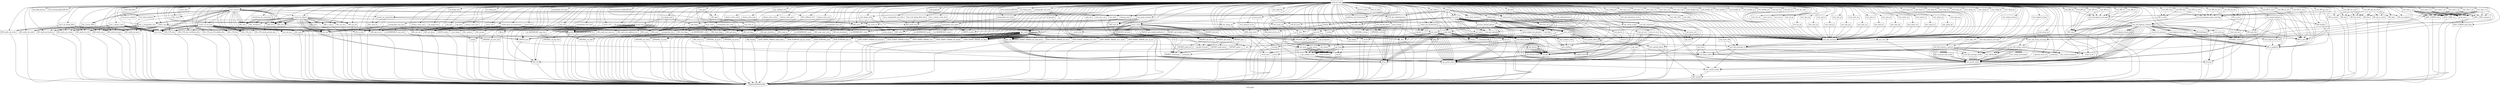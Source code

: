 digraph "Call graph" {
	label="Call graph";

	Node0x56296921ecd0 [shape=record,label="{external node}"];
	Node0x56296921ecd0 -> Node0x5629693ad000;
	Node0x56296921ecd0 -> Node0x5629693ad0d0;
	Node0x56296921ecd0 -> Node0x56296920d0b0;
	Node0x56296921ecd0 -> Node0x5629691e71d0;
	Node0x56296921ecd0 -> Node0x5629691e7240;
	Node0x56296921ecd0 -> Node0x5629693af010;
	Node0x56296921ecd0 -> Node0x56296920deb0;
	Node0x56296921ecd0 -> Node0x56296920e040;
	Node0x56296921ecd0 -> Node0x56296920e0b0;
	Node0x56296921ecd0 -> Node0x562969286100;
	Node0x56296921ecd0 -> Node0x562969286580;
	Node0x56296921ecd0 -> Node0x5629691e7010;
	Node0x56296921ecd0 -> Node0x5629691e70f0;
	Node0x56296921ecd0 -> Node0x5629691e77b0;
	Node0x56296921ecd0 -> Node0x5629691e7160;
	Node0x56296921ecd0 -> Node0x5629691e7310;
	Node0x56296921ecd0 -> Node0x5629691e7880;
	Node0x56296921ecd0 -> Node0x5629691e73b0;
	Node0x56296921ecd0 -> Node0x5629693ae290;
	Node0x56296921ecd0 -> Node0x5629691e7340;
	Node0x56296921ecd0 -> Node0x5629693ae3a0;
	Node0x56296921ecd0 -> Node0x5629691e7460;
	Node0x56296921ecd0 -> Node0x5629693ae4b0;
	Node0x56296921ecd0 -> Node0x5629691e74d0;
	Node0x56296921ecd0 -> Node0x5629693ae550;
	Node0x56296921ecd0 -> Node0x5629691e7540;
	Node0x56296921ecd0 -> Node0x5629693ae660;
	Node0x56296921ecd0 -> Node0x5629691e75b0;
	Node0x56296921ecd0 -> Node0x56296924bf00;
	Node0x56296921ecd0 -> Node0x5629691e7620;
	Node0x56296921ecd0 -> Node0x5629693ad940;
	Node0x56296921ecd0 -> Node0x56296924bfa0;
	Node0x56296921ecd0 -> Node0x56296924be20;
	Node0x56296921ecd0 -> Node0x56296924bdb0;
	Node0x56296921ecd0 -> Node0x56296924bd80;
	Node0x56296921ecd0 -> Node0x5629693ad8a0;
	Node0x56296921ecd0 -> Node0x5629693ae5f0;
	Node0x56296921ecd0 -> Node0x5629693ae410;
	Node0x56296921ecd0 -> Node0x5629693ad8d0;
	Node0x56296921ecd0 -> Node0x5629693ae2c0;
	Node0x56296921ecd0 -> Node0x5629693ae180;
	Node0x56296921ecd0 -> Node0x5629693ae1f0;
	Node0x56296921ecd0 -> Node0x5629693ae110;
	Node0x56296921ecd0 -> Node0x56296924ce90;
	Node0x56296921ecd0 -> Node0x56296924cf00;
	Node0x56296921ecd0 -> Node0x56296924cfd0;
	Node0x56296921ecd0 -> Node0x56296924d000;
	Node0x56296921ecd0 -> Node0x56296924d200;
	Node0x56296921ecd0 -> Node0x56296924d370;
	Node0x56296921ecd0 -> Node0x56296924d3a0;
	Node0x56296921ecd0 -> Node0x56296924d450;
	Node0x56296921ecd0 -> Node0x56296924d480;
	Node0x56296921ecd0 -> Node0x56296924d5b0;
	Node0x56296921ecd0 -> Node0x56296924d610;
	Node0x56296921ecd0 -> Node0x56296924d760;
	Node0x56296921ecd0 -> Node0x56296924d900;
	Node0x56296921ecd0 -> Node0x56296924d9a0;
	Node0x56296921ecd0 -> Node0x56296924d9d0;
	Node0x56296921ecd0 -> Node0x56296924db20;
	Node0x56296921ecd0 -> Node0x56296924dce0;
	Node0x56296921ecd0 -> Node0x56296924dd10;
	Node0x56296921ecd0 -> Node0x56296924ddc0;
	Node0x56296921ecd0 -> Node0x56296924dfd0;
	Node0x56296921ecd0 -> Node0x56296924e0b0;
	Node0x56296921ecd0 -> Node0x56296924dc70;
	Node0x56296921ecd0 -> Node0x56296924e0e0;
	Node0x56296921ecd0 -> Node0x56296924c110;
	Node0x56296921ecd0 -> Node0x56296924ddf0;
	Node0x56296921ecd0 -> Node0x56296924df60;
	Node0x56296921ecd0 -> Node0x56296924c2e0;
	Node0x56296921ecd0 -> Node0x56296924c1e0;
	Node0x56296921ecd0 -> Node0x56296924c480;
	Node0x56296921ecd0 -> Node0x56296924c3e0;
	Node0x56296921ecd0 -> Node0x56296924da80;
	Node0x56296921ecd0 -> Node0x56296924c550;
	Node0x56296921ecd0 -> Node0x56296924f310;
	Node0x56296921ecd0 -> Node0x56296924c800;
	Node0x56296921ecd0 -> Node0x56296924f410;
	Node0x56296921ecd0 -> Node0x56296924f4b0;
	Node0x56296921ecd0 -> Node0x56296924f4e0;
	Node0x56296921ecd0 -> Node0x56296924f5c0;
	Node0x56296921ecd0 -> Node0x56296924f660;
	Node0x56296921ecd0 -> Node0x56296924f700;
	Node0x56296921ecd0 -> Node0x56296924f7a0;
	Node0x56296921ecd0 -> Node0x56296924f840;
	Node0x56296921ecd0 -> Node0x56296924f8e0;
	Node0x56296921ecd0 -> Node0x56296924f910;
	Node0x56296921ecd0 -> Node0x5629693afe70;
	Node0x56296921ecd0 -> Node0x56296924f9f0;
	Node0x56296921ecd0 -> Node0x56296924fa20;
	Node0x56296921ecd0 -> Node0x56296924fb20;
	Node0x56296921ecd0 -> Node0x56296924fc00;
	Node0x56296921ecd0 -> Node0x56296924fc70;
	Node0x56296921ecd0 -> Node0x56296920e120;
	Node0x56296921ecd0 -> Node0x56296925fa50;
	Node0x56296921ecd0 -> Node0x56296925fa80;
	Node0x56296921ecd0 -> Node0x56296925fb30;
	Node0x56296921ecd0 -> Node0x56296925ffb0;
	Node0x56296921ecd0 -> Node0x562969260020;
	Node0x56296921ecd0 -> Node0x562969260090;
	Node0x56296921ecd0 -> Node0x562969260a30;
	Node0x56296921ecd0 -> Node0x562969260ad0;
	Node0x56296921ecd0 -> Node0x562969260b80;
	Node0x56296921ecd0 -> Node0x562969260cc0;
	Node0x56296921ecd0 -> Node0x562969286090;
	Node0x56296921ecd0 -> Node0x562969260dc0;
	Node0x56296921ecd0 -> Node0x562969260ea0;
	Node0x56296921ecd0 -> Node0x562969260f10;
	Node0x56296921ecd0 -> Node0x562969260fb0;
	Node0x56296921ecd0 -> Node0x562969261050;
	Node0x56296921ecd0 -> Node0x5629692610c0;
	Node0x56296921ecd0 -> Node0x562969261130;
	Node0x56296921ecd0 -> Node0x5629692611a0;
	Node0x56296921ecd0 -> Node0x5629692611d0;
	Node0x56296921ecd0 -> Node0x562969261470;
	Node0x56296921ecd0 -> Node0x562969261540;
	Node0x56296921ecd0 -> Node0x5629692615e0;
	Node0x56296921ecd0 -> Node0x562969261650;
	Node0x56296921ecd0 -> Node0x562969261790;
	Node0x56296921ecd0 -> Node0x562969261830;
	Node0x56296921ecd0 -> Node0x5629692618a0;
	Node0x56296921ecd0 -> Node0x562969261990;
	Node0x56296921ecd0 -> Node0x5629692619c0;
	Node0x56296921ecd0 -> Node0x562969261ac0;
	Node0x56296921ecd0 -> Node0x562969261af0;
	Node0x56296921ecd0 -> Node0x562969261b60;
	Node0x56296921ecd0 -> Node0x562969261d80;
	Node0x56296921ecd0 -> Node0x562969261df0;
	Node0x56296921ecd0 -> Node0x562969261ed0;
	Node0x56296921ecd0 -> Node0x56296924e290;
	Node0x56296921ecd0 -> Node0x56296924e510;
	Node0x56296921ecd0 -> Node0x56296924e540;
	Node0x56296921ecd0 -> Node0x56296924e730;
	Node0x56296921ecd0 -> Node0x56296924e760;
	Node0x56296921ecd0 -> Node0x56296924e950;
	Node0x56296921ecd0 -> Node0x56296924e980;
	Node0x56296921ecd0 -> Node0x56296924ea30;
	Node0x56296921ecd0 -> Node0x56296924ebb0;
	Node0x56296921ecd0 -> Node0x56296924ec20;
	Node0x56296921ecd0 -> Node0x56296924ec90;
	Node0x56296921ecd0 -> Node0x56296924ed00;
	Node0x56296921ecd0 -> Node0x56296924ed70;
	Node0x56296921ecd0 -> Node0x56296924f1f0;
	Node0x56296921ecd0 -> Node0x56296924f260;
	Node0x56296921ecd0 -> Node0x562969261f40;
	Node0x56296921ecd0 -> Node0x562969261fb0;
	Node0x56296921ecd0 -> Node0x562969262020;
	Node0x56296921ecd0 -> Node0x562969262090;
	Node0x56296921ecd0 -> Node0x562969262910;
	Node0x56296921ecd0 -> Node0x562969262980;
	Node0x56296921ecd0 -> Node0x5629692629f0;
	Node0x56296921ecd0 -> Node0x562969262a60;
	Node0x56296921ecd0 -> Node0x562969262dd0;
	Node0x56296921ecd0 -> Node0x562969262e70;
	Node0x56296921ecd0 -> Node0x562969262e00;
	Node0x56296921ecd0 -> Node0x562969262f50;
	Node0x56296921ecd0 -> Node0x562969263020;
	Node0x56296921ecd0 -> Node0x562969263090;
	Node0x56296921ecd0 -> Node0x562969263100;
	Node0x56296921ecd0 -> Node0x562969263170;
	Node0x56296921ecd0 -> Node0x562969263210;
	Node0x56296921ecd0 -> Node0x562969263240;
	Node0x56296921ecd0 -> Node0x562969263390;
	Node0x56296921ecd0 -> Node0x562969263400;
	Node0x56296921ecd0 -> Node0x5629693ae760;
	Node0x56296921ecd0 -> Node0x562969263500;
	Node0x56296921ecd0 -> Node0x562969263570;
	Node0x56296921ecd0 -> Node0x5629693b2630;
	Node0x56296921ecd0 -> Node0x5629693b2740;
	Node0x56296921ecd0 -> Node0x5629693b2a40;
	Node0x56296921ecd0 -> Node0x5629693b2ab0;
	Node0x56296921ecd0 -> Node0x5629693b2b50;
	Node0x56296921ecd0 -> Node0x5629693b2bf0;
	Node0x56296921ecd0 -> Node0x5629693b2c90;
	Node0x56296921ecd0 -> Node0x5629693b35f0;
	Node0x56296921ecd0 -> Node0x5629693b3690;
	Node0x56296921ecd0 -> Node0x5629693b3730;
	Node0x56296921ecd0 -> Node0x5629693b37a0;
	Node0x56296921ecd0 -> Node0x5629693b39e0;
	Node0x56296921ecd0 -> Node0x5629693b3a10;
	Node0x56296921ecd0 -> Node0x5629693b3b90;
	Node0x56296921ecd0 -> Node0x5629693b3d50;
	Node0x56296921ecd0 -> Node0x5629693b3e20;
	Node0x56296921ecd0 -> Node0x5629693b4370;
	Node0x56296921ecd0 -> Node0x562969210ef0;
	Node0x56296921ecd0 -> Node0x5629693b3ec0;
	Node0x56296921ecd0 -> Node0x5629692615b0;
	Node0x56296921ecd0 -> Node0x5629693b2770;
	Node0x56296921ecd0 -> Node0x5629693b37d0;
	Node0x56296921ecd0 -> Node0x5629693b2d30;
	Node0x56296921ecd0 -> Node0x5629693b2890;
	Node0x56296921ecd0 -> Node0x5629693b45d0;
	Node0x56296921ecd0 -> Node0x5629693b4600;
	Node0x56296921ecd0 -> Node0x562969260a60;
	Node0x56296921ecd0 -> Node0x5629693b4810;
	Node0x56296921ecd0 -> Node0x5629693b4840;
	Node0x56296921ecd0 -> Node0x5629693b48b0;
	Node0x56296921ecd0 -> Node0x5629693b49e0;
	Node0x56296921ecd0 -> Node0x5629693b4b30;
	Node0x56296921ecd0 -> Node0x5629693b4b60;
	Node0x56296921ecd0 -> Node0x5629693b4cd0;
	Node0x56296921ecd0 -> Node0x5629693b4d00;
	Node0x56296921ecd0 -> Node0x56296924fb90;
	Node0x56296921ecd0 -> Node0x5629692775d0;
	Node0x56296921ecd0 -> Node0x562969277670;
	Node0x56296921ecd0 -> Node0x562969277710;
	Node0x56296921ecd0 -> Node0x5629692777b0;
	Node0x56296921ecd0 -> Node0x562969277850;
	Node0x56296921ecd0 -> Node0x5629692778f0;
	Node0x56296921ecd0 -> Node0x562969277990;
	Node0x56296921ecd0 -> Node0x562969277a30;
	Node0x56296921ecd0 -> Node0x562969277ad0;
	Node0x56296921ecd0 -> Node0x562969277b70;
	Node0x56296921ecd0 -> Node0x562969277c10;
	Node0x56296921ecd0 -> Node0x562969277cb0;
	Node0x56296921ecd0 -> Node0x562969277d50;
	Node0x56296921ecd0 -> Node0x562969277df0;
	Node0x56296921ecd0 -> Node0x562969277e90;
	Node0x56296921ecd0 -> Node0x562969277f30;
	Node0x56296921ecd0 -> Node0x562969277fd0;
	Node0x56296921ecd0 -> Node0x562969278070;
	Node0x56296921ecd0 -> Node0x562969278110;
	Node0x56296921ecd0 -> Node0x5629692781b0;
	Node0x56296921ecd0 -> Node0x562969278250;
	Node0x56296921ecd0 -> Node0x5629692782f0;
	Node0x56296921ecd0 -> Node0x562969278390;
	Node0x56296921ecd0 -> Node0x562969278430;
	Node0x56296921ecd0 -> Node0x5629692784d0;
	Node0x56296921ecd0 -> Node0x562969278570;
	Node0x56296921ecd0 -> Node0x562969278610;
	Node0x56296921ecd0 -> Node0x5629692786b0;
	Node0x56296921ecd0 -> Node0x562969278750;
	Node0x56296921ecd0 -> Node0x562969260d50;
	Node0x56296921ecd0 -> Node0x562969278820;
	Node0x56296921ecd0 -> Node0x5629692788c0;
	Node0x56296921ecd0 -> Node0x562969278960;
	Node0x56296921ecd0 -> Node0x562969278a00;
	Node0x56296921ecd0 -> Node0x562969278aa0;
	Node0x56296921ecd0 -> Node0x562969286620;
	Node0x56296921ecd0 -> Node0x562969278b70;
	Node0x56296921ecd0 -> Node0x562969278c10;
	Node0x56296921ecd0 -> Node0x562969278cb0;
	Node0x56296921ecd0 -> Node0x562969278d50;
	Node0x56296921ecd0 -> Node0x562969278df0;
	Node0x56296921ecd0 -> Node0x562969278e90;
	Node0x56296921ecd0 -> Node0x562969278f30;
	Node0x56296921ecd0 -> Node0x562969278fd0;
	Node0x56296921ecd0 -> Node0x562969279070;
	Node0x56296921ecd0 -> Node0x562969279110;
	Node0x56296921ecd0 -> Node0x5629692791b0;
	Node0x56296921ecd0 -> Node0x562969279250;
	Node0x56296921ecd0 -> Node0x5629692792f0;
	Node0x56296921ecd0 -> Node0x562969279390;
	Node0x56296921ecd0 -> Node0x5629691d34d0;
	Node0x56296921ecd0 -> Node0x56296920df60;
	Node0x56296921ecd0 -> Node0x5629692865f0;
	Node0x56296921ecd0 -> Node0x5629692794c0;
	Node0x56296921ecd0 -> Node0x5629693b0770;
	Node0x56296921ecd0 -> Node0x5629693b07a0;
	Node0x56296921ecd0 -> Node0x5629693b0910;
	Node0x56296921ecd0 -> Node0x5629693b0a10;
	Node0x56296921ecd0 -> Node0x5629691e7080;
	Node0x56296921ecd0 -> Node0x5629693b0a40;
	Node0x56296921ecd0 -> Node0x5629693b0c20;
	Node0x56296921ecd0 -> Node0x5629693b0c50;
	Node0x56296921ecd0 -> Node0x5629693b0d50;
	Node0x56296921ecd0 -> Node0x5629693b0eb0;
	Node0x56296921ecd0 -> Node0x5629693b0f20;
	Node0x56296921ecd0 -> Node0x5629693b1080;
	Node0x56296921ecd0 -> Node0x5629693b10b0;
	Node0x56296921ecd0 -> Node0x5629693b1170;
	Node0x56296921ecd0 -> Node0x5629693b1230;
	Node0x56296921ecd0 -> Node0x5629693b1330;
	Node0x56296921ecd0 -> Node0x5629693b14b0;
	Node0x56296921ecd0 -> Node0x5629693b14e0;
	Node0x56296921ecd0 -> Node0x5629693b1550;
	Node0x56296921ecd0 -> Node0x5629693b16a0;
	Node0x56296921ecd0 -> Node0x5629693b1710;
	Node0x56296921ecd0 -> Node0x5629693b1860;
	Node0x56296921ecd0 -> Node0x5629693b18d0;
	Node0x56296921ecd0 -> Node0x5629693b1a60;
	Node0x56296921ecd0 -> Node0x5629693b1b00;
	Node0x56296921ecd0 -> Node0x5629693b1b70;
	Node0x56296921ecd0 -> Node0x5629693b1c60;
	Node0x56296921ecd0 -> Node0x5629693b1c90;
	Node0x56296921ecd0 -> Node0x5629693b1d90;
	Node0x56296921ecd0 -> Node0x5629693b1e30;
	Node0x56296921ecd0 -> Node0x5629693b1dc0;
	Node0x56296921ecd0 -> Node0x5629693b1fc0;
	Node0x56296921ecd0 -> Node0x5629693b2200;
	Node0x56296921ecd0 -> Node0x5629693b2270;
	Node0x56296921ecd0 -> Node0x5629693b22a0;
	Node0x56296921ecd0 -> Node0x5629693b2350;
	Node0x56296921ecd0 -> Node0x5629693b2560;
	Node0x56296921ecd0 -> Node0x5629692794f0;
	Node0x56296921ecd0 -> Node0x562969279520;
	Node0x56296921ecd0 -> Node0x562969279750;
	Node0x56296921ecd0 -> Node0x562969279820;
	Node0x56296921ecd0 -> Node0x562969279920;
	Node0x56296921ecd0 -> Node0x562969279950;
	Node0x56296921ecd0 -> Node0x562969279ad0;
	Node0x56296921ecd0 -> Node0x562969279c50;
	Node0x56296921ecd0 -> Node0x562969279dd0;
	Node0x56296921ecd0 -> Node0x5629693b3e90;
	Node0x56296921ecd0 -> Node0x562969279f50;
	Node0x56296921ecd0 -> Node0x5629693b4300;
	Node0x56296921ecd0 -> Node0x56296927a2c0;
	Node0x56296921ecd0 -> Node0x5629693b34d0;
	Node0x56296921ecd0 -> Node0x56296927a360;
	Node0x56296921ecd0 -> Node0x5629693b43d0;
	Node0x56296921ecd0 -> Node0x5629693b2820;
	Node0x56296921ecd0 -> Node0x5629693b3540;
	Node0x56296921ecd0 -> Node0x56296927a4c0;
	Node0x56296921ecd0 -> Node0x5629693b05e0;
	Node0x56296921ecd0 -> Node0x56296927a860;
	Node0x56296921ecd0 -> Node0x56296927af70;
	Node0x56296921ecd0 -> Node0x5629693b0df0;
	Node0x56296921ecd0 -> Node0x56296927b100;
	Node0x56296921ecd0 -> Node0x56296927b270;
	Node0x56296921ecd0 -> Node0x5629693b0fc0;
	Node0x56296921ecd0 -> Node0x56296927b500;
	Node0x56296921ecd0 -> Node0x562969205ff0;
	Node0x56296921ecd0 -> Node0x5629693b0bb0;
	Node0x56296921ecd0 -> Node0x562969206260;
	Node0x56296921ecd0 -> Node0x5629693b3f30;
	Node0x56296921ecd0 -> Node0x56296927a0d0;
	Node0x56296921ecd0 -> Node0x5629692069c0;
	Node0x56296921ecd0 -> Node0x562969206640;
	Node0x56296921ecd0 -> Node0x562969206ad0;
	Node0x56296921ecd0 -> Node0x5629692065d0;
	Node0x56296921ecd0 -> Node0x562969206c50;
	Node0x56296921ecd0 -> Node0x562969206c80;
	Node0x56296921ecd0 -> Node0x562969206cf0;
	Node0x56296921ecd0 -> Node0x562969206e20;
	Node0x56296921ecd0 -> Node0x562969206f70;
	Node0x56296921ecd0 -> Node0x562969206fe0;
	Node0x56296921ecd0 -> Node0x562969206740;
	Node0x56296921ecd0 -> Node0x562969207110;
	Node0x56296921ecd0 -> Node0x562969206d60;
	Node0x56296921ecd0 -> Node0x562969206b70;
	Node0x56296921ecd0 -> Node0x562969206b00;
	Node0x56296921ecd0 -> Node0x562969207290;
	Node0x5629693ad0d0 [shape=record,label="{setup_tests}"];
	Node0x5629693ad0d0 -> Node0x562969210ef0;
	Node0x5629693ad0d0 -> Node0x5629691d34d0;
	Node0x5629693ad0d0 -> Node0x562969210ef0;
	Node0x5629693ad0d0 -> Node0x5629691d34d0;
	Node0x5629693ad0d0 -> Node0x5629693ae760;
	Node0x5629693ad000 [shape=record,label="{test_get_options}"];
	Node0x56296920d0b0 [shape=record,label="{test_asyncio}"];
	Node0x56296920d0b0 -> Node0x5629693af010;
	Node0x56296920d0b0 -> Node0x56296920deb0;
	Node0x56296920d0b0 -> Node0x5629693afe70;
	Node0x56296920d0b0 -> Node0x56296920df60;
	Node0x56296920d0b0 -> Node0x56296920dfd0;
	Node0x56296920d0b0 -> Node0x56296920e040;
	Node0x56296920d0b0 -> Node0x56296920dfd0;
	Node0x56296920d0b0 -> Node0x56296920e040;
	Node0x56296920d0b0 -> Node0x5629691d34d0;
	Node0x56296920d0b0 -> Node0x5629691d34d0;
	Node0x56296920d0b0 -> Node0x56296920e0b0;
	Node0x56296920d0b0 -> Node0x56296920e0b0;
	Node0x56296920d0b0 -> Node0x56296920e120;
	Node0x56296920d0b0 -> Node0x56296920df60;
	Node0x56296920d0b0 -> Node0x562969286090;
	Node0x56296920d0b0 -> Node0x56296920df60;
	Node0x56296920d0b0 -> Node0x562969286100;
	Node0x56296920d0b0 -> Node0x562969286580;
	Node0x56296920d0b0 -> Node0x5629692865f0;
	Node0x56296920d0b0 -> Node0x562969286620;
	Node0x56296920d0b0 -> Node0x5629691e7010;
	Node0x56296920d0b0 -> Node0x562969286580;
	Node0x56296920d0b0 -> Node0x5629692865f0;
	Node0x56296920d0b0 -> Node0x5629691e7080;
	Node0x56296920d0b0 -> Node0x5629691e70f0;
	Node0x56296920d0b0 -> Node0x5629691e70f0;
	Node0x56296920d0b0 -> Node0x5629691e70f0;
	Node0x56296920d0b0 -> Node0x5629691e70f0;
	Node0x56296920d0b0 -> Node0x5629691e7160;
	Node0x56296920d0b0 -> Node0x5629691e7160;
	Node0x5629691e71d0 [shape=record,label="{llvm.dbg.declare}"];
	Node0x5629693ae110 [shape=record,label="{BIO_write}"];
	Node0x5629693ae110 -> Node0x5629693ac5d0;
	Node0x56296924cb70 [shape=record,label="{PACKET_get_bytes}"];
	Node0x56296924cb70 -> Node0x56296924cd40;
	Node0x56296924cb70 -> Node0x56296924cb00;
	Node0x56296924cd40 [shape=record,label="{PACKET_peek_bytes}"];
	Node0x56296924cd40 -> Node0x5629693ada60;
	Node0x56296924cb00 [shape=record,label="{packet_forward}"];
	Node0x56296924ca90 [shape=record,label="{PACKET_peek_net_2}"];
	Node0x56296924ca90 -> Node0x5629693ada60;
	Node0x56296924ca60 [shape=record,label="{PACKET_peek_1}"];
	Node0x56296924ca60 -> Node0x5629693ada60;
	Node0x56296924ce90 [shape=record,label="{cleanup_tests}"];
	Node0x56296924ce90 -> Node0x56296924cf00;
	Node0x56296924cf00 [shape=record,label="{BIO_meth_free}"];
	Node0x56296924cf00 -> Node0x5629693ac5d0;
	Node0x56296924cfd0 [shape=record,label="{bio_f_tls_dump_filter}"];
	Node0x56296924cfd0 -> Node0x5629691e7310;
	Node0x56296924cfd0 -> Node0x5629691e73b0;
	Node0x56296924cfd0 -> Node0x5629691e7340;
	Node0x56296924cfd0 -> Node0x5629691e7460;
	Node0x56296924cfd0 -> Node0x5629691e74d0;
	Node0x56296924cfd0 -> Node0x5629691e7540;
	Node0x56296924cfd0 -> Node0x5629691e75b0;
	Node0x56296924cfd0 -> Node0x5629691e7620;
	Node0x56296924d000 [shape=record,label="{tls_dump_write}"];
	Node0x56296924d000 -> Node0x5629693ad8a0;
	Node0x56296924d000 -> Node0x5629693ae110;
	Node0x56296924d000 -> Node0x56296924d150;
	Node0x56296924d200 [shape=record,label="{tls_dump_read}"];
	Node0x56296924d200 -> Node0x5629693ad8a0;
	Node0x56296924d200 -> Node0x5629693ae2c0;
	Node0x56296924d200 -> Node0x56296924d150;
	Node0x56296924d200 -> Node0x56296924d230;
	Node0x56296924d370 [shape=record,label="{tls_dump_puts}"];
	Node0x56296924d370 -> Node0x5629693ae410;
	Node0x56296924d370 -> Node0x56296924d000;
	Node0x56296924d3a0 [shape=record,label="{tls_dump_gets}"];
	Node0x56296924d450 [shape=record,label="{tls_dump_ctrl}"];
	Node0x56296924d450 -> Node0x5629693ad8a0;
	Node0x56296924d450 -> Node0x5629693ae5f0;
	Node0x56296924d480 [shape=record,label="{tls_dump_new}"];
	Node0x56296924d480 -> Node0x56296924bdb0;
	Node0x56296924d5b0 [shape=record,label="{tls_dump_free}"];
	Node0x56296924d5b0 -> Node0x56296924bdb0;
	Node0x56296924d150 [shape=record,label="{copy_flags}"];
	Node0x56296924d150 -> Node0x5629693ad8a0;
	Node0x56296924d150 -> Node0x5629693ae180;
	Node0x56296924d150 -> Node0x5629693ad8d0;
	Node0x56296924d150 -> Node0x5629693ae1f0;
	Node0x56296924d230 [shape=record,label="{dump_data}"];
	Node0x56296924d230 -> Node0x56296924d610;
	Node0x56296924d230 -> Node0x56296924d610;
	Node0x56296924d230 -> Node0x56296924d610;
	Node0x56296924d230 -> Node0x56296924d610;
	Node0x56296924d230 -> Node0x56296924d610;
	Node0x56296924d230 -> Node0x56296924d610;
	Node0x56296924d230 -> Node0x56296924d610;
	Node0x56296924d230 -> Node0x56296924d610;
	Node0x56296924d230 -> Node0x56296924d610;
	Node0x56296924d230 -> Node0x56296924d610;
	Node0x56296924d230 -> Node0x56296924d610;
	Node0x56296924d230 -> Node0x56296924d610;
	Node0x56296924d230 -> Node0x56296924d610;
	Node0x56296924d230 -> Node0x56296924d610;
	Node0x56296924d230 -> Node0x56296924d610;
	Node0x56296924d230 -> Node0x56296924d610;
	Node0x56296924d230 -> Node0x56296924d610;
	Node0x56296924d230 -> Node0x56296924d610;
	Node0x56296924d230 -> Node0x56296924d610;
	Node0x56296924d230 -> Node0x56296924d610;
	Node0x56296924d230 -> Node0x56296924d610;
	Node0x56296924d230 -> Node0x56296924d610;
	Node0x56296924d230 -> Node0x56296924d610;
	Node0x56296924d230 -> Node0x56296924d610;
	Node0x56296924d230 -> Node0x56296924d760;
	Node0x56296924d610 [shape=record,label="{printf}"];
	Node0x56296924d610 -> Node0x5629693ac5d0;
	Node0x56296924d760 [shape=record,label="{fflush}"];
	Node0x56296924d760 -> Node0x5629693ac5d0;
	Node0x56296924d900 [shape=record,label="{bio_f_tls_dump_filter_free}"];
	Node0x56296924d900 -> Node0x56296924cf00;
	Node0x56296924d9a0 [shape=record,label="{bio_s_mempacket_test}"];
	Node0x56296924d9a0 -> Node0x5629691e7310;
	Node0x56296924d9a0 -> Node0x5629691d34d0;
	Node0x56296924d9a0 -> Node0x5629691e73b0;
	Node0x56296924d9a0 -> Node0x56296920df60;
	Node0x56296924d9a0 -> Node0x5629691e7340;
	Node0x56296924d9a0 -> Node0x56296920df60;
	Node0x56296924d9a0 -> Node0x5629691e7460;
	Node0x56296924d9a0 -> Node0x56296920df60;
	Node0x56296924d9a0 -> Node0x5629691e74d0;
	Node0x56296924d9a0 -> Node0x56296920df60;
	Node0x56296924d9a0 -> Node0x5629691e7540;
	Node0x56296924d9a0 -> Node0x56296920df60;
	Node0x56296924d9a0 -> Node0x5629691e75b0;
	Node0x56296924d9a0 -> Node0x56296920df60;
	Node0x56296924d9a0 -> Node0x5629691e7620;
	Node0x56296924d9a0 -> Node0x56296920df60;
	Node0x56296924d9d0 [shape=record,label="{mempacket_test_write}"];
	Node0x56296924d9d0 -> Node0x56296924da80;
	Node0x56296924db20 [shape=record,label="{mempacket_test_read}"];
	Node0x56296924db20 -> Node0x5629693ad940;
	Node0x56296924db20 -> Node0x5629693ad8d0;
	Node0x56296924db20 -> Node0x56296924db50;
	Node0x56296924db20 -> Node0x5629693ae1f0;
	Node0x56296924db20 -> Node0x56296924dc00;
	Node0x56296924db20 -> Node0x5629693ae1f0;
	Node0x56296924db20 -> Node0x56296924dc70;
	Node0x56296924dce0 [shape=record,label="{mempacket_test_puts}"];
	Node0x56296924dce0 -> Node0x5629693ae410;
	Node0x56296924dce0 -> Node0x56296924d9d0;
	Node0x562969263390 [shape=record,label="{add_test}"];
	Node0x562969263390 -> Node0x562969263400;
	Node0x562969263400 [shape=record,label="{__assert_fail}"];
	Node0x562969263400 -> Node0x5629693ac5d0;
	Node0x5629693ae760 [shape=record,label="{add_all_tests}"];
	Node0x5629693ae760 -> Node0x562969263400;
	Node0x562969263500 [shape=record,label="{subtest_level}"];
	Node0x5629693b2c90 [shape=record,label="{run_tests}"];
	Node0x5629693b2c90 -> Node0x5629693b2d00;
	Node0x5629693b2c90 -> Node0x5629693b2770;
	Node0x5629693b2c90 -> Node0x5629693b2770;
	Node0x5629693b2c90 -> Node0x5629693b2770;
	Node0x5629693b2c90 -> Node0x5629693b2820;
	Node0x5629693b2c90 -> Node0x5629693b2d30;
	Node0x5629693b2c90 -> Node0x5629693b2770;
	Node0x5629693b2c90 -> Node0x5629693b2770;
	Node0x5629693b2c90 -> Node0x5629693b2820;
	Node0x5629693b2c90 -> Node0x5629693b2ab0;
	Node0x5629693b2c90 -> Node0x5629693ac5d0;
	Node0x5629693b2c90 -> Node0x5629693b2f40;
	Node0x5629693b2c90 -> Node0x5629693b2fb0;
	Node0x5629693b2c90 -> Node0x5629693b2770;
	Node0x5629693b2c90 -> Node0x5629693b2770;
	Node0x5629693b2c90 -> Node0x5629693b2820;
	Node0x5629693b2c90 -> Node0x5629693b2d30;
	Node0x5629693b2c90 -> Node0x5629693b3430;
	Node0x5629693b2c90 -> Node0x5629693b2ab0;
	Node0x5629693b2c90 -> Node0x5629693ac5d0;
	Node0x5629693b2c90 -> Node0x5629693b2fb0;
	Node0x5629693b2c90 -> Node0x5629693b2f40;
	Node0x5629693b2c90 -> Node0x5629693b2f40;
	Node0x5629693b2c90 -> Node0x5629693b2f40;
	Node0x5629693b2d00 [shape=record,label="{process_shared_options}"];
	Node0x5629693b2d00 -> Node0x5629692611a0;
	Node0x5629693b2d00 -> Node0x562969262dd0;
	Node0x5629693b2d00 -> Node0x5629693ad000;
	Node0x5629693b2d00 -> Node0x562969263210;
	Node0x5629693b2d00 -> Node0x562969263020;
	Node0x5629693b2d00 -> Node0x56296924e980;
	Node0x5629693b2d00 -> Node0x562969263020;
	Node0x5629693b2d00 -> Node0x56296924e980;
	Node0x5629693b2d00 -> Node0x5629692619c0;
	Node0x5629693b2d00 -> Node0x56296924e980;
	Node0x5629693b2d00 -> Node0x5629692619c0;
	Node0x5629693b2d00 -> Node0x56296924e980;
	Node0x5629693b2d00 -> Node0x5629692619c0;
	Node0x5629693b2d00 -> Node0x5629693b2660;
	Node0x5629693b2d00 -> Node0x5629693b3460;
	Node0x5629693b2f40 [shape=record,label="{test_verdict}"];
	Node0x5629693b2f40 -> Node0x5629693b2820;
	Node0x5629693b2f40 -> Node0x5629693b3540;
	Node0x5629693b2f40 -> Node0x5629693b2770;
	Node0x5629693b2f40 -> Node0x5629693b34d0;
	Node0x5629693b2f40 -> Node0x5629693b2770;
	Node0x5629693b2f40 -> Node0x5629693b2770;
	Node0x5629693b2f40 -> Node0x5629693b2820;
	Node0x5629693b2fb0 [shape=record,label="{finalize}"];
	Node0x5629693b2fb0 -> Node0x5629693b35f0;
	Node0x5629693b2fb0 -> Node0x5629693b3690;
	Node0x5629693b3430 [shape=record,label="{gcd}"];
	Node0x5629693b35f0 [shape=record,label="{ERR_clear_error}"];
	Node0x5629693b35f0 -> Node0x5629693ac5d0;
	Node0x5629693b3690 [shape=record,label="{ERR_print_errors_cb}"];
	Node0x5629693b3690 -> Node0x5629693ac5d0;
	Node0x5629693b3730 [shape=record,label="{llvm.va_start}"];
	Node0x5629693b37a0 [shape=record,label="{llvm.va_end}"];
	Node0x5629693b3460 [shape=record,label="{check_single_test_params}"];
	Node0x5629693b3460 -> Node0x562969261470;
	Node0x5629693b3460 -> Node0x562969261f40;
	Node0x5629693b3460 -> Node0x5629693b37d0;
	Node0x5629693b3460 -> Node0x5629693b37d0;
	Node0x5629693b3460 -> Node0x5629693b37d0;
	Node0x5629693b39e0 [shape=record,label="{glue_strings}"];
	Node0x5629693b39e0 -> Node0x5629693ae410;
	Node0x5629693b39e0 -> Node0x56296924c550;
	Node0x5629693b39e0 -> Node0x5629691d34d0;
	Node0x5629693b39e0 -> Node0x562969263240;
	Node0x5629693b39e0 -> Node0x5629693ae410;
	Node0x5629693b3a10 [shape=record,label="{test_mk_file_path}"];
	Node0x5629693b3a10 -> Node0x5629693ae410;
	Node0x5629693b3a10 -> Node0x5629693ae410;
	Node0x5629693b3a10 -> Node0x5629693ae410;
	Node0x5629693b3a10 -> Node0x56296924bd80;
	Node0x5629693b3a10 -> Node0x5629693b3b90;
	Node0x5629693b3a10 -> Node0x5629693b3d50;
	Node0x5629693b3a10 -> Node0x5629693b3d50;
	Node0x5629693b3b90 [shape=record,label="{OPENSSL_strlcpy}"];
	Node0x5629693b3b90 -> Node0x5629693ac5d0;
	Node0x5629693ae180 [shape=record,label="{BIO_test_flags}"];
	Node0x5629693ae180 -> Node0x5629693ac5d0;
	Node0x5629693ae1f0 [shape=record,label="{BIO_set_flags}"];
	Node0x5629693ae1f0 -> Node0x5629693ac5d0;
	Node0x5629693ad9f0 [shape=record,label="{PACKET_buf_init}"];
	Node0x5629693ada60 [shape=record,label="{PACKET_remaining}"];
	Node0x5629693adad0 [shape=record,label="{PACKET_get_1}"];
	Node0x5629693adad0 -> Node0x56296924ca60;
	Node0x5629693adad0 -> Node0x56296924cb00;
	Node0x5629693adb40 [shape=record,label="{PACKET_get_length_prefixed_2}"];
	Node0x5629693adb40 -> Node0x5629693adc20;
	Node0x5629693adb40 -> Node0x56296924cb70;
	Node0x5629693adbb0 [shape=record,label="{PACKET_forward}"];
	Node0x5629693adbb0 -> Node0x5629693ada60;
	Node0x5629693adbb0 -> Node0x56296924cb00;
	Node0x56296924c760 [shape=record,label="{sk_MEMPACKET_push}"];
	Node0x56296924c760 -> Node0x56296924f310;
	Node0x56296924f310 [shape=record,label="{OPENSSL_sk_push}"];
	Node0x56296924f310 -> Node0x5629693ac5d0;
	Node0x56296924c800 [shape=record,label="{OPENSSL_sk_insert}"];
	Node0x56296924c800 -> Node0x5629693ac5d0;
	Node0x56296924f410 [shape=record,label="{bio_s_mempacket_test_free}"];
	Node0x56296924f410 -> Node0x56296924cf00;
	Node0x56296924f4b0 [shape=record,label="{bio_s_always_retry}"];
	Node0x56296924f4b0 -> Node0x5629691e7310;
	Node0x56296924f4b0 -> Node0x5629691d34d0;
	Node0x56296924f4b0 -> Node0x5629691e73b0;
	Node0x56296924f4b0 -> Node0x56296920df60;
	Node0x56296924f4b0 -> Node0x5629691e7340;
	Node0x56296924f4b0 -> Node0x56296920df60;
	Node0x56296924f4b0 -> Node0x5629691e7460;
	Node0x56296924f4b0 -> Node0x56296920df60;
	Node0x56296924f4b0 -> Node0x5629691e74d0;
	Node0x56296924f4b0 -> Node0x56296920df60;
	Node0x56296924f4b0 -> Node0x5629691e7540;
	Node0x56296924f4b0 -> Node0x56296920df60;
	Node0x56296924f4b0 -> Node0x5629691e75b0;
	Node0x56296924f4b0 -> Node0x56296920df60;
	Node0x56296924f4b0 -> Node0x5629691e7620;
	Node0x56296924f4b0 -> Node0x56296920df60;
	Node0x56296924f4e0 [shape=record,label="{always_retry_write}"];
	Node0x56296924f4e0 -> Node0x5629693ae1f0;
	Node0x56296924f5c0 [shape=record,label="{always_retry_read}"];
	Node0x56296924f5c0 -> Node0x5629693ae1f0;
	Node0x56296924f660 [shape=record,label="{always_retry_puts}"];
	Node0x56296924f660 -> Node0x5629693ae1f0;
	Node0x5629693adc20 [shape=record,label="{PACKET_get_net_2}"];
	Node0x5629693adc20 -> Node0x56296924ca90;
	Node0x5629693adc20 -> Node0x56296924cb00;
	Node0x562969262020 [shape=record,label="{X509_VERIFY_PARAM_set_auth_level}"];
	Node0x562969262020 -> Node0x5629693ac5d0;
	Node0x562969262090 [shape=record,label="{X509_VERIFY_PARAM_set_time}"];
	Node0x562969262090 -> Node0x5629693ac5d0;
	Node0x562969262910 [shape=record,label="{X509_VERIFY_PARAM_set1_host}"];
	Node0x562969262910 -> Node0x5629693ac5d0;
	Node0x562969262980 [shape=record,label="{X509_VERIFY_PARAM_set1_email}"];
	Node0x562969262980 -> Node0x5629693ac5d0;
	Node0x5629692629f0 [shape=record,label="{X509_VERIFY_PARAM_set1_ip_asc}"];
	Node0x5629692629f0 -> Node0x5629693ac5d0;
	Node0x562969262a60 [shape=record,label="{X509_VERIFY_PARAM_set_flags}"];
	Node0x562969262a60 -> Node0x5629693ac5d0;
	Node0x562969262dd0 [shape=record,label="{opt_next}"];
	Node0x562969262dd0 -> Node0x562969261470;
	Node0x562969262dd0 -> Node0x562969262e70;
	Node0x562969262dd0 -> Node0x562969261470;
	Node0x562969262dd0 -> Node0x5629692615b0;
	Node0x562969262dd0 -> Node0x5629692615b0;
	Node0x562969262dd0 -> Node0x562969262e00;
	Node0x562969262dd0 -> Node0x5629692615b0;
	Node0x562969262dd0 -> Node0x5629692619c0;
	Node0x562969262dd0 -> Node0x5629692615b0;
	Node0x562969262dd0 -> Node0x562969261ed0;
	Node0x562969262dd0 -> Node0x5629692615b0;
	Node0x562969262dd0 -> Node0x56296924e510;
	Node0x562969262dd0 -> Node0x5629692615b0;
	Node0x562969262dd0 -> Node0x562969261ac0;
	Node0x562969262dd0 -> Node0x5629692615b0;
	Node0x562969262dd0 -> Node0x56296924e730;
	Node0x562969262dd0 -> Node0x5629692615b0;
	Node0x562969262dd0 -> Node0x5629692615e0;
	Node0x562969262dd0 -> Node0x5629692615b0;
	Node0x562969262dd0 -> Node0x5629692615b0;
	Node0x562969262e70 [shape=record,label="{strchr}"];
	Node0x562969262e70 -> Node0x5629693ac5d0;
	Node0x562969262e00 [shape=record,label="{opt_isdir}"];
	Node0x562969262e00 -> Node0x562969262f50;
	Node0x562969262f50 [shape=record,label="{stat}"];
	Node0x562969262f50 -> Node0x5629693ac5d0;
	Node0x562969263020 [shape=record,label="{opt_flag}"];
	Node0x562969263090 [shape=record,label="{opt_unknown}"];
	Node0x562969263100 [shape=record,label="{opt_rest}"];
	Node0x562969263170 [shape=record,label="{opt_num_rest}"];
	Node0x562969263170 -> Node0x562969263100;
	Node0x562969263210 [shape=record,label="{opt_help}"];
	Node0x562969263210 -> Node0x5629693ae410;
	Node0x562969263210 -> Node0x5629692632b0;
	Node0x562969263210 -> Node0x5629693ae410;
	Node0x562969263210 -> Node0x5629692611d0;
	Node0x562969263210 -> Node0x5629692615b0;
	Node0x562969263210 -> Node0x5629692615b0;
	Node0x562969263210 -> Node0x5629692615b0;
	Node0x562969263210 -> Node0x562969263240;
	Node0x562969263210 -> Node0x5629693ae410;
	Node0x562969263210 -> Node0x5629692632b0;
	Node0x562969263210 -> Node0x562969263240;
	Node0x562969263210 -> Node0x5629693ae410;
	Node0x562969263210 -> Node0x5629692615b0;
	Node0x562969263210 -> Node0x5629692615b0;
	Node0x5629692632b0 [shape=record,label="{valtype2param}"];
	Node0x562969263240 [shape=record,label="{strcpy}"];
	Node0x562969263240 -> Node0x5629693ac5d0;
	Node0x5629691e7240 [shape=record,label="{llvm.memcpy.p0i8.p0i8.i64}"];
	Node0x5629693af010 [shape=record,label="{TLS_server_method}"];
	Node0x5629693af010 -> Node0x5629693ac5d0;
	Node0x56296920deb0 [shape=record,label="{TLS_client_method}"];
	Node0x56296920deb0 -> Node0x5629693ac5d0;
	Node0x56296920dfd0 [shape=record,label="{bio_f_async_filter}"];
	Node0x56296920dfd0 -> Node0x5629691e7310;
	Node0x56296920dfd0 -> Node0x5629691e73b0;
	Node0x56296920dfd0 -> Node0x5629691e7340;
	Node0x56296920dfd0 -> Node0x5629691e7460;
	Node0x56296920dfd0 -> Node0x5629691e74d0;
	Node0x56296920dfd0 -> Node0x5629691e7540;
	Node0x56296920dfd0 -> Node0x5629691e75b0;
	Node0x56296920dfd0 -> Node0x5629691e7620;
	Node0x56296920e040 [shape=record,label="{BIO_new}"];
	Node0x56296920e040 -> Node0x5629693ac5d0;
	Node0x56296920e0b0 [shape=record,label="{BIO_free}"];
	Node0x56296920e0b0 -> Node0x5629693ac5d0;
	Node0x562969286100 [shape=record,label="{SSL_write}"];
	Node0x562969286100 -> Node0x5629693ac5d0;
	Node0x562969286580 [shape=record,label="{SSL_get_error}"];
	Node0x562969286580 -> Node0x5629693ac5d0;
	Node0x5629691e7010 [shape=record,label="{SSL_read}"];
	Node0x5629691e7010 -> Node0x5629693ac5d0;
	Node0x5629691e70f0 [shape=record,label="{SSL_free}"];
	Node0x5629691e70f0 -> Node0x5629693ac5d0;
	Node0x5629691e77b0 [shape=record,label="{llvm.dbg.label}"];
	Node0x5629691e7160 [shape=record,label="{SSL_CTX_free}"];
	Node0x5629691e7160 -> Node0x5629693ac5d0;
	Node0x5629691e7310 [shape=record,label="{BIO_meth_new}"];
	Node0x5629691e7310 -> Node0x5629693ac5d0;
	Node0x5629691e7880 [shape=record,label="{async_write}"];
	Node0x5629691e7880 -> Node0x5629693ad8a0;
	Node0x5629691e7880 -> Node0x5629693ad940;
	Node0x5629691e7880 -> Node0x5629693ad8d0;
	Node0x5629691e7880 -> Node0x5629693ad9f0;
	Node0x5629691e7880 -> Node0x5629693ada60;
	Node0x5629691e7880 -> Node0x5629693adad0;
	Node0x5629691e7880 -> Node0x5629693adad0;
	Node0x5629691e7880 -> Node0x5629693adad0;
	Node0x5629691e7880 -> Node0x5629693adb40;
	Node0x5629691e7880 -> Node0x5629693adad0;
	Node0x5629691e7880 -> Node0x5629693adbb0;
	Node0x5629691e7880 -> Node0x5629693adc20;
	Node0x5629691e7880 -> Node0x5629693adbb0;
	Node0x5629691e7880 -> Node0x5629693adc90;
	Node0x5629691e7880 -> Node0x5629693adbb0;
	Node0x5629691e7880 -> Node0x5629693adb40;
	Node0x5629691e7880 -> Node0x5629693ada60;
	Node0x5629691e7880 -> Node0x5629693adc20;
	Node0x5629691e7880 -> Node0x5629693adb40;
	Node0x5629691e7880 -> Node0x5629693adc20;
	Node0x5629691e7880 -> Node0x5629693ada60;
	Node0x5629691e7880 -> Node0x5629693adad0;
	Node0x5629691e7880 -> Node0x5629693ae110;
	Node0x5629691e7880 -> Node0x5629693ae110;
	Node0x5629691e7880 -> Node0x5629693ae180;
	Node0x5629691e7880 -> Node0x5629693ae1f0;
	Node0x5629691e7880 -> Node0x5629693ae1f0;
	Node0x5629691e73b0 [shape=record,label="{BIO_meth_set_write}"];
	Node0x5629691e73b0 -> Node0x5629693ac5d0;
	Node0x5629693ae290 [shape=record,label="{async_read}"];
	Node0x5629693ae290 -> Node0x5629693ad8a0;
	Node0x5629693ae290 -> Node0x5629693ad940;
	Node0x5629693ae290 -> Node0x5629693ad8d0;
	Node0x5629693ae290 -> Node0x5629693ae2c0;
	Node0x5629693ae290 -> Node0x5629693ae180;
	Node0x5629693ae290 -> Node0x5629693ae1f0;
	Node0x5629693ae290 -> Node0x5629693ae1f0;
	Node0x5629691e7340 [shape=record,label="{BIO_meth_set_read}"];
	Node0x5629691e7340 -> Node0x5629693ac5d0;
	Node0x5629693ae3a0 [shape=record,label="{async_puts}"];
	Node0x5629693ae3a0 -> Node0x5629693ae410;
	Node0x5629693ae3a0 -> Node0x5629691e7880;
	Node0x5629691e7460 [shape=record,label="{BIO_meth_set_puts}"];
	Node0x5629691e7460 -> Node0x5629693ac5d0;
	Node0x5629693ae4b0 [shape=record,label="{async_gets}"];
	Node0x5629691e74d0 [shape=record,label="{BIO_meth_set_gets}"];
	Node0x5629691e74d0 -> Node0x5629693ac5d0;
	Node0x5629693ae550 [shape=record,label="{async_ctrl}"];
	Node0x5629693ae550 -> Node0x5629693ad8a0;
	Node0x5629693ae550 -> Node0x5629693ae5f0;
	Node0x5629693adc90 [shape=record,label="{PACKET_get_length_prefixed_1}"];
	Node0x5629693adc90 -> Node0x5629693adad0;
	Node0x5629693adc90 -> Node0x56296924cb70;
	Node0x5629691e7540 [shape=record,label="{BIO_meth_set_ctrl}"];
	Node0x5629691e7540 -> Node0x5629693ac5d0;
	Node0x5629693ae660 [shape=record,label="{async_new}"];
	Node0x5629693ae660 -> Node0x56296924bd80;
	Node0x5629693ae660 -> Node0x56296924be20;
	Node0x5629693ae660 -> Node0x56296924bdb0;
	Node0x5629691e75b0 [shape=record,label="{BIO_meth_set_create}"];
	Node0x5629691e75b0 -> Node0x5629693ac5d0;
	Node0x56296924bf00 [shape=record,label="{async_free}"];
	Node0x56296924bf00 -> Node0x5629693ad940;
	Node0x56296924bf00 -> Node0x56296924bfa0;
	Node0x56296924bf00 -> Node0x56296924be20;
	Node0x56296924bf00 -> Node0x56296924bdb0;
	Node0x5629691e7620 [shape=record,label="{BIO_meth_set_destroy}"];
	Node0x5629691e7620 -> Node0x5629693ac5d0;
	Node0x5629693ad940 [shape=record,label="{BIO_get_data}"];
	Node0x5629693ad940 -> Node0x5629693ac5d0;
	Node0x56296924bfa0 [shape=record,label="{CRYPTO_free}"];
	Node0x56296924bfa0 -> Node0x5629693ac5d0;
	Node0x56296924be20 [shape=record,label="{BIO_set_data}"];
	Node0x56296924be20 -> Node0x5629693ac5d0;
	Node0x56296924bdb0 [shape=record,label="{BIO_set_init}"];
	Node0x56296924bdb0 -> Node0x5629693ac5d0;
	Node0x56296924bd80 [shape=record,label="{CRYPTO_zalloc}"];
	Node0x56296924bd80 -> Node0x5629693ac5d0;
	Node0x5629693ad8a0 [shape=record,label="{BIO_next}"];
	Node0x5629693ad8a0 -> Node0x5629693ac5d0;
	Node0x5629693ae5f0 [shape=record,label="{BIO_ctrl}"];
	Node0x5629693ae5f0 -> Node0x5629693ac5d0;
	Node0x5629693ae410 [shape=record,label="{strlen}"];
	Node0x5629693ae410 -> Node0x5629693ac5d0;
	Node0x5629693ad8d0 [shape=record,label="{BIO_clear_flags}"];
	Node0x5629693ad8d0 -> Node0x5629693ac5d0;
	Node0x5629693ae2c0 [shape=record,label="{BIO_read}"];
	Node0x5629693ae2c0 -> Node0x5629693ac5d0;
	Node0x56296924dd10 [shape=record,label="{mempacket_test_gets}"];
	Node0x56296924ddc0 [shape=record,label="{mempacket_test_ctrl}"];
	Node0x56296924ddc0 -> Node0x5629693ad940;
	Node0x56296924ddc0 -> Node0x56296924de60;
	Node0x56296924ddc0 -> Node0x56296924ddf0;
	Node0x56296924ddc0 -> Node0x56296924df60;
	Node0x56296924ddc0 -> Node0x56296924db50;
	Node0x56296924dfd0 [shape=record,label="{mempacket_test_new}"];
	Node0x56296924dfd0 -> Node0x56296924bd80;
	Node0x56296924dfd0 -> Node0x5629691d34d0;
	Node0x56296924dfd0 -> Node0x56296924e000;
	Node0x56296924dfd0 -> Node0x5629691d34d0;
	Node0x56296924dfd0 -> Node0x56296924bfa0;
	Node0x56296924dfd0 -> Node0x56296924bdb0;
	Node0x56296924dfd0 -> Node0x56296924be20;
	Node0x56296924e0b0 [shape=record,label="{mempacket_test_free}"];
	Node0x56296924e0b0 -> Node0x5629693ad940;
	Node0x56296924e0b0 -> Node0x56296924e150;
	Node0x56296924e0b0 -> Node0x56296924bfa0;
	Node0x56296924e0b0 -> Node0x56296924be20;
	Node0x56296924e0b0 -> Node0x56296924bdb0;
	Node0x56296924dc70 [shape=record,label="{mempacket_free}"];
	Node0x56296924dc70 -> Node0x56296924bfa0;
	Node0x56296924dc70 -> Node0x56296924bfa0;
	Node0x56296924e150 [shape=record,label="{sk_MEMPACKET_pop_free}"];
	Node0x56296924e150 -> Node0x56296924e0e0;
	Node0x56296924e0e0 [shape=record,label="{OPENSSL_sk_pop_free}"];
	Node0x56296924e0e0 -> Node0x5629693ac5d0;
	Node0x56296924e000 [shape=record,label="{sk_MEMPACKET_new_null}"];
	Node0x56296924e000 -> Node0x56296924c110;
	Node0x56296924c110 [shape=record,label="{OPENSSL_sk_new_null}"];
	Node0x56296924c110 -> Node0x5629693ac5d0;
	Node0x56296924de60 [shape=record,label="{sk_MEMPACKET_num}"];
	Node0x56296924de60 -> Node0x56296924c1e0;
	Node0x56296924ddf0 [shape=record,label="{BIO_get_shutdown}"];
	Node0x56296924ddf0 -> Node0x5629693ac5d0;
	Node0x56296924df60 [shape=record,label="{BIO_set_shutdown}"];
	Node0x56296924df60 -> Node0x5629693ac5d0;
	Node0x56296924db50 [shape=record,label="{sk_MEMPACKET_value}"];
	Node0x56296924db50 -> Node0x56296924c2e0;
	Node0x562969263570 [shape=record,label="{setup_test_framework}"];
	Node0x562969263570 -> Node0x5629693b2630;
	Node0x562969263570 -> Node0x5629693b2630;
	Node0x562969263570 -> Node0x562969261f40;
	Node0x562969263570 -> Node0x562969261f40;
	Node0x562969263570 -> Node0x5629693b2660;
	Node0x562969263570 -> Node0x5629693ad000;
	Node0x562969263570 -> Node0x562969261130;
	Node0x5629693b2630 [shape=record,label="{getenv}"];
	Node0x5629693b2630 -> Node0x5629693ac5d0;
	Node0x5629693b2660 [shape=record,label="{set_seed}"];
	Node0x5629693b2660 -> Node0x5629693b2740;
	Node0x5629693b2660 -> Node0x562969263500;
	Node0x5629693b2660 -> Node0x5629693b2770;
	Node0x5629693b2660 -> Node0x5629693b2820;
	Node0x5629693b2660 -> Node0x5629693b2890;
	Node0x5629693b2740 [shape=record,label="{time}"];
	Node0x5629693b2740 -> Node0x5629693ac5d0;
	Node0x5629693b2a40 [shape=record,label="{pulldown_test_framework}"];
	Node0x5629693b2a40 -> Node0x5629693b2ab0;
	Node0x5629693b2ab0 [shape=record,label="{set_test_title}"];
	Node0x5629693b2ab0 -> Node0x5629693b2b50;
	Node0x5629693b2ab0 -> Node0x5629693b2bf0;
	Node0x5629693b2b50 [shape=record,label="{free}"];
	Node0x5629693b2b50 -> Node0x5629693ac5d0;
	Node0x5629693b2bf0 [shape=record,label="{strdup}"];
	Node0x5629693b2bf0 -> Node0x5629693ac5d0;
	Node0x56296924c2e0 [shape=record,label="{OPENSSL_sk_value}"];
	Node0x56296924c2e0 -> Node0x5629693ac5d0;
	Node0x56296924c1e0 [shape=record,label="{OPENSSL_sk_num}"];
	Node0x56296924c1e0 -> Node0x5629693ac5d0;
	Node0x56296924dc00 [shape=record,label="{sk_MEMPACKET_shift}"];
	Node0x56296924dc00 -> Node0x56296924c3e0;
	Node0x56296924c480 [shape=record,label="{llvm.memmove.p0i8.p0i8.i64}"];
	Node0x56296924c3e0 [shape=record,label="{OPENSSL_sk_shift}"];
	Node0x56296924c3e0 -> Node0x5629693ac5d0;
	Node0x56296924da80 [shape=record,label="{mempacket_test_inject}"];
	Node0x56296924da80 -> Node0x5629693ad940;
	Node0x56296924da80 -> Node0x56296924c550;
	Node0x56296924da80 -> Node0x5629691d34d0;
	Node0x56296924da80 -> Node0x56296924c550;
	Node0x56296924da80 -> Node0x5629691d34d0;
	Node0x56296924da80 -> Node0x56296924db50;
	Node0x56296924da80 -> Node0x56296924c4e0;
	Node0x56296924da80 -> Node0x56296924db50;
	Node0x56296924da80 -> Node0x56296924c760;
	Node0x56296924da80 -> Node0x56296924dc70;
	Node0x56296924c550 [shape=record,label="{CRYPTO_malloc}"];
	Node0x56296924c550 -> Node0x5629693ac5d0;
	Node0x56296924c4e0 [shape=record,label="{sk_MEMPACKET_insert}"];
	Node0x56296924c4e0 -> Node0x56296924c800;
	Node0x5629693b3d50 [shape=record,label="{OPENSSL_strlcat}"];
	Node0x5629693b3d50 -> Node0x5629693ac5d0;
	Node0x5629693b3e20 [shape=record,label="{main}"];
	Node0x5629693b3e20 -> Node0x5629693b3e90;
	Node0x5629693b3e20 -> Node0x5629693b3f30;
	Node0x5629693b3e20 -> Node0x5629693b37d0;
	Node0x5629693b3e20 -> Node0x562969263570;
	Node0x5629693b3e20 -> Node0x5629693ad0d0;
	Node0x5629693b3e20 -> Node0x5629693b2c90;
	Node0x5629693b3e20 -> Node0x56296924ce90;
	Node0x5629693b3e20 -> Node0x5629693b3ec0;
	Node0x5629693b3e20 -> Node0x5629693ad000;
	Node0x5629693b3e20 -> Node0x562969263210;
	Node0x5629693b3e20 -> Node0x5629693b2a40;
	Node0x5629693b3e20 -> Node0x5629693b4300;
	Node0x5629693b4370 [shape=record,label="{test_get_argument_count}"];
	Node0x5629693b4370 -> Node0x562969263170;
	Node0x562969210ef0 [shape=record,label="{test_get_argument}"];
	Node0x562969210ef0 -> Node0x562969263100;
	Node0x562969210ef0 -> Node0x5629692611d0;
	Node0x562969210ef0 -> Node0x562969263170;
	Node0x5629693b3ec0 [shape=record,label="{opt_check_usage}"];
	Node0x5629693b3ec0 -> Node0x562969263100;
	Node0x5629693b3ec0 -> Node0x562969263170;
	Node0x5629693b3ec0 -> Node0x5629693b37d0;
	Node0x5629693b3ec0 -> Node0x5629693b37d0;
	Node0x5629692615b0 [shape=record,label="{opt_printf_stderr}"];
	Node0x5629692615b0 -> Node0x5629693b43d0;
	Node0x5629693b2770 [shape=record,label="{test_printf_stdout}"];
	Node0x5629693b2770 -> Node0x5629693b34d0;
	Node0x5629693b37d0 [shape=record,label="{test_printf_stderr}"];
	Node0x5629693b37d0 -> Node0x5629693b43d0;
	Node0x5629693b2d30 [shape=record,label="{test_random}"];
	Node0x5629693b2890 [shape=record,label="{test_random_seed}"];
	Node0x5629693b2890 -> Node0x5629693b2d30;
	Node0x5629693b45d0 [shape=record,label="{test_fail_message_prefix}"];
	Node0x5629693b45d0 -> Node0x5629693b37d0;
	Node0x5629693b45d0 -> Node0x5629693b37d0;
	Node0x5629693b45d0 -> Node0x5629693b37d0;
	Node0x5629693b45d0 -> Node0x5629693b37d0;
	Node0x5629693b45d0 -> Node0x5629693b37d0;
	Node0x5629693b45d0 -> Node0x5629693b37d0;
	Node0x5629693b4600 [shape=record,label="{test_info_c90}"];
	Node0x5629693b4600 -> Node0x5629693b4740;
	Node0x5629693b4740 [shape=record,label="{test_fail_message_va}"];
	Node0x5629693b4740 -> Node0x5629693b45d0;
	Node0x5629693b4740 -> Node0x5629693b43d0;
	Node0x5629693b4740 -> Node0x5629693b37d0;
	Node0x5629693b4740 -> Node0x5629693b3540;
	Node0x562969260a60 [shape=record,label="{test_info}"];
	Node0x562969260a60 -> Node0x5629693b4740;
	Node0x5629693b4810 [shape=record,label="{test_error_c90}"];
	Node0x5629693b4810 -> Node0x5629693b4740;
	Node0x5629693b4810 -> Node0x5629693b37d0;
	Node0x5629693b4840 [shape=record,label="{test_error}"];
	Node0x5629693b4840 -> Node0x5629693b4740;
	Node0x5629693b4840 -> Node0x5629693b37d0;
	Node0x5629693b48b0 [shape=record,label="{test_perror}"];
	Node0x5629693b48b0 -> Node0x562969261af0;
	Node0x5629693b48b0 -> Node0x5629693b49e0;
	Node0x5629693b48b0 -> Node0x5629693b4840;
	Node0x56296924f700 [shape=record,label="{always_retry_gets}"];
	Node0x56296924f700 -> Node0x5629693ae1f0;
	Node0x56296924f7a0 [shape=record,label="{always_retry_ctrl}"];
	Node0x56296924f7a0 -> Node0x5629693ae1f0;
	Node0x56296924f840 [shape=record,label="{always_retry_new}"];
	Node0x56296924f840 -> Node0x56296924bdb0;
	Node0x56296924f8e0 [shape=record,label="{always_retry_free}"];
	Node0x56296924f8e0 -> Node0x56296924be20;
	Node0x56296924f8e0 -> Node0x56296924bdb0;
	Node0x56296924f910 [shape=record,label="{bio_s_always_retry_free}"];
	Node0x56296924f910 -> Node0x56296924cf00;
	Node0x5629693afe70 [shape=record,label="{create_ssl_ctx_pair}"];
	Node0x5629693afe70 -> Node0x56296924f9f0;
	Node0x5629693afe70 -> Node0x5629691d34d0;
	Node0x5629693afe70 -> Node0x56296924f9f0;
	Node0x5629693afe70 -> Node0x5629691d34d0;
	Node0x5629693afe70 -> Node0x56296924fa20;
	Node0x5629693afe70 -> Node0x56296920df60;
	Node0x5629693afe70 -> Node0x56296924fa20;
	Node0x5629693afe70 -> Node0x56296920df60;
	Node0x5629693afe70 -> Node0x56296924fa20;
	Node0x5629693afe70 -> Node0x56296920df60;
	Node0x5629693afe70 -> Node0x56296924fa20;
	Node0x5629693afe70 -> Node0x56296920df60;
	Node0x5629693afe70 -> Node0x56296924fb20;
	Node0x5629693afe70 -> Node0x56296924fb90;
	Node0x5629693afe70 -> Node0x56296924fc00;
	Node0x5629693afe70 -> Node0x56296924fb90;
	Node0x5629693afe70 -> Node0x56296924fc70;
	Node0x5629693afe70 -> Node0x56296924fb90;
	Node0x5629693afe70 -> Node0x56296924fa20;
	Node0x5629693afe70 -> Node0x5629691e7160;
	Node0x5629693afe70 -> Node0x5629691e7160;
	Node0x56296924f9f0 [shape=record,label="{SSL_CTX_new}"];
	Node0x56296924f9f0 -> Node0x5629693ac5d0;
	Node0x56296924fa20 [shape=record,label="{SSL_CTX_ctrl}"];
	Node0x56296924fa20 -> Node0x5629693ac5d0;
	Node0x56296924fb20 [shape=record,label="{SSL_CTX_use_certificate_file}"];
	Node0x56296924fb20 -> Node0x5629693ac5d0;
	Node0x56296924fc00 [shape=record,label="{SSL_CTX_use_PrivateKey_file}"];
	Node0x56296924fc00 -> Node0x5629693ac5d0;
	Node0x56296924fc70 [shape=record,label="{SSL_CTX_check_private_key}"];
	Node0x56296924fc70 -> Node0x5629693ac5d0;
	Node0x56296920e120 [shape=record,label="{create_ssl_objects}"];
	Node0x56296920e120 -> Node0x56296925fa50;
	Node0x56296920e120 -> Node0x5629691d34d0;
	Node0x56296920e120 -> Node0x56296925fa50;
	Node0x56296920e120 -> Node0x5629691d34d0;
	Node0x56296920e120 -> Node0x56296925fa80;
	Node0x56296920e120 -> Node0x56296924d9a0;
	Node0x56296920e120 -> Node0x56296920e040;
	Node0x56296920e120 -> Node0x5629691d34d0;
	Node0x56296920e120 -> Node0x56296924d9a0;
	Node0x56296920e120 -> Node0x56296920e040;
	Node0x56296920e120 -> Node0x5629691d34d0;
	Node0x56296920e120 -> Node0x56296925fb30;
	Node0x56296920e120 -> Node0x56296920e040;
	Node0x56296920e120 -> Node0x5629691d34d0;
	Node0x56296920e120 -> Node0x56296925fb30;
	Node0x56296920e120 -> Node0x56296920e040;
	Node0x56296920e120 -> Node0x5629691d34d0;
	Node0x56296920e120 -> Node0x56296925ffb0;
	Node0x56296920e120 -> Node0x5629691d34d0;
	Node0x56296920e120 -> Node0x56296925ffb0;
	Node0x56296920e120 -> Node0x5629691d34d0;
	Node0x56296920e120 -> Node0x5629693ae5f0;
	Node0x56296920e120 -> Node0x5629693ae5f0;
	Node0x56296920e120 -> Node0x562969260020;
	Node0x56296920e120 -> Node0x562969260090;
	Node0x56296920e120 -> Node0x562969260090;
	Node0x56296920e120 -> Node0x562969260020;
	Node0x56296920e120 -> Node0x5629691e70f0;
	Node0x56296920e120 -> Node0x5629691e70f0;
	Node0x56296920e120 -> Node0x56296920e0b0;
	Node0x56296920e120 -> Node0x56296920e0b0;
	Node0x56296920e120 -> Node0x56296920e0b0;
	Node0x56296920e120 -> Node0x56296920e0b0;
	Node0x56296925fa50 [shape=record,label="{SSL_new}"];
	Node0x56296925fa50 -> Node0x5629693ac5d0;
	Node0x56296925fa80 [shape=record,label="{SSL_is_dtls}"];
	Node0x56296925fa80 -> Node0x5629693ac5d0;
	Node0x56296925fb30 [shape=record,label="{BIO_s_mem}"];
	Node0x56296925fb30 -> Node0x5629693ac5d0;
	Node0x56296925ffb0 [shape=record,label="{BIO_push}"];
	Node0x56296925ffb0 -> Node0x5629693ac5d0;
	Node0x562969260020 [shape=record,label="{SSL_set_bio}"];
	Node0x562969260020 -> Node0x5629693ac5d0;
	Node0x562969260090 [shape=record,label="{BIO_up_ref}"];
	Node0x562969260090 -> Node0x5629693ac5d0;
	Node0x562969260a30 [shape=record,label="{create_bare_ssl_connection}"];
	Node0x562969260a30 -> Node0x56296925fa80;
	Node0x562969260a30 -> Node0x562969260ad0;
	Node0x562969260a30 -> Node0x562969286580;
	Node0x562969260a30 -> Node0x562969260a60;
	Node0x562969260a30 -> Node0x562969260b80;
	Node0x562969260a30 -> Node0x562969286580;
	Node0x562969260a30 -> Node0x562969260a60;
	Node0x562969260a30 -> Node0x5629691e7010;
	Node0x562969260a30 -> Node0x562969260a60;
	Node0x562969260a30 -> Node0x5629691e7010;
	Node0x562969260a30 -> Node0x562969260a60;
	Node0x562969260a30 -> Node0x562969260a60;
	Node0x562969260a30 -> Node0x562969260bf0;
	Node0x562969260ad0 [shape=record,label="{SSL_connect}"];
	Node0x562969260ad0 -> Node0x5629693ac5d0;
	Node0x562969260b80 [shape=record,label="{SSL_accept}"];
	Node0x562969260b80 -> Node0x5629693ac5d0;
	Node0x562969260bf0 [shape=record,label="{ossl_sleep}"];
	Node0x562969260bf0 -> Node0x562969260cc0;
	Node0x562969260cc0 [shape=record,label="{usleep}"];
	Node0x562969260cc0 -> Node0x5629693ac5d0;
	Node0x562969286090 [shape=record,label="{create_ssl_connection}"];
	Node0x562969286090 -> Node0x562969260a30;
	Node0x562969286090 -> Node0x562969260dc0;
	Node0x562969286090 -> Node0x562969260d50;
	Node0x562969286090 -> Node0x562969286580;
	Node0x562969286090 -> Node0x56296924fb90;
	Node0x562969260dc0 [shape=record,label="{SSL_read_ex}"];
	Node0x562969260dc0 -> Node0x5629693ac5d0;
	Node0x562969260ea0 [shape=record,label="{shutdown_ssl_connection}"];
	Node0x562969260ea0 -> Node0x562969260f10;
	Node0x562969260ea0 -> Node0x562969260f10;
	Node0x562969260ea0 -> Node0x5629691e70f0;
	Node0x562969260ea0 -> Node0x5629691e70f0;
	Node0x562969260f10 [shape=record,label="{SSL_shutdown}"];
	Node0x562969260f10 -> Node0x5629693ac5d0;
	Node0x562969260fb0 [shape=record,label="{opt_progname}"];
	Node0x562969260fb0 -> Node0x5629693ae410;
	Node0x562969260fb0 -> Node0x562969261050;
	Node0x562969261050 [shape=record,label="{strncpy}"];
	Node0x562969261050 -> Node0x5629693ac5d0;
	Node0x5629692610c0 [shape=record,label="{opt_getprog}"];
	Node0x562969261130 [shape=record,label="{opt_init}"];
	Node0x562969261130 -> Node0x5629692611a0;
	Node0x562969261130 -> Node0x562969260fb0;
	Node0x562969261130 -> Node0x5629692611d0;
	Node0x562969261130 -> Node0x5629692611d0;
	Node0x562969261130 -> Node0x5629692611d0;
	Node0x562969261130 -> Node0x562969261470;
	Node0x562969261130 -> Node0x5629692611d0;
	Node0x562969261130 -> Node0x5629692611d0;
	Node0x562969261130 -> Node0x5629692611d0;
	Node0x5629692611a0 [shape=record,label="{opt_begin}"];
	Node0x5629692611d0 [shape=record,label="{OPENSSL_die}"];
	Node0x5629692611d0 -> Node0x5629693ac5d0;
	Node0x562969261470 [shape=record,label="{strcmp}"];
	Node0x562969261470 -> Node0x5629693ac5d0;
	Node0x562969261540 [shape=record,label="{opt_format_error}"];
	Node0x562969261540 -> Node0x5629692615b0;
	Node0x562969261540 -> Node0x5629692615b0;
	Node0x562969261540 -> Node0x5629692615b0;
	Node0x5629692615e0 [shape=record,label="{opt_format}"];
	Node0x5629692615e0 -> Node0x562969261540;
	Node0x5629692615e0 -> Node0x562969261540;
	Node0x5629692615e0 -> Node0x562969261540;
	Node0x5629692615e0 -> Node0x562969261470;
	Node0x5629692615e0 -> Node0x562969261470;
	Node0x5629692615e0 -> Node0x562969261540;
	Node0x5629692615e0 -> Node0x562969261540;
	Node0x5629692615e0 -> Node0x562969261540;
	Node0x5629692615e0 -> Node0x562969261540;
	Node0x5629692615e0 -> Node0x562969261540;
	Node0x5629692615e0 -> Node0x562969261540;
	Node0x5629692615e0 -> Node0x562969261470;
	Node0x5629692615e0 -> Node0x562969261470;
	Node0x5629692615e0 -> Node0x562969261540;
	Node0x5629692615e0 -> Node0x562969261470;
	Node0x5629692615e0 -> Node0x562969261470;
	Node0x5629692615e0 -> Node0x562969261540;
	Node0x5629692615e0 -> Node0x562969261470;
	Node0x5629692615e0 -> Node0x562969261470;
	Node0x5629692615e0 -> Node0x562969261470;
	Node0x5629692615e0 -> Node0x562969261470;
	Node0x5629692615e0 -> Node0x562969261540;
	Node0x562969261650 [shape=record,label="{opt_cipher}"];
	Node0x562969261650 -> Node0x562969261790;
	Node0x562969261650 -> Node0x5629692615b0;
	Node0x562969261790 [shape=record,label="{EVP_get_cipherbyname}"];
	Node0x562969261790 -> Node0x5629693ac5d0;
	Node0x562969261830 [shape=record,label="{opt_md}"];
	Node0x562969261830 -> Node0x5629692618a0;
	Node0x562969261830 -> Node0x5629692615b0;
	Node0x5629692618a0 [shape=record,label="{EVP_get_digestbyname}"];
	Node0x5629692618a0 -> Node0x5629693ac5d0;
	Node0x562969261990 [shape=record,label="{opt_pair}"];
	Node0x562969261990 -> Node0x562969261470;
	Node0x562969261990 -> Node0x5629692615b0;
	Node0x562969261990 -> Node0x5629692615b0;
	Node0x5629692619c0 [shape=record,label="{opt_int}"];
	Node0x5629692619c0 -> Node0x562969261ac0;
	Node0x5629692619c0 -> Node0x5629692615b0;
	Node0x562969261ac0 [shape=record,label="{opt_long}"];
	Node0x562969261ac0 -> Node0x562969261af0;
	Node0x562969261ac0 -> Node0x562969261af0;
	Node0x562969261ac0 -> Node0x562969261b60;
	Node0x562969261ac0 -> Node0x562969261af0;
	Node0x562969261ac0 -> Node0x562969261af0;
	Node0x562969261ac0 -> Node0x562969261cf0;
	Node0x562969261ac0 -> Node0x562969261af0;
	Node0x562969261ac0 -> Node0x562969261af0;
	Node0x562969261af0 [shape=record,label="{__errno_location}"];
	Node0x562969261af0 -> Node0x5629693ac5d0;
	Node0x562969261b60 [shape=record,label="{strtol}"];
	Node0x562969261b60 -> Node0x5629693ac5d0;
	Node0x562969261cf0 [shape=record,label="{opt_number_error}"];
	Node0x562969261cf0 -> Node0x5629693ae410;
	Node0x562969261cf0 -> Node0x562969261df0;
	Node0x562969261cf0 -> Node0x5629692615b0;
	Node0x562969261cf0 -> Node0x5629692615b0;
	Node0x562969261d80 [shape=record,label="{llvm.memset.p0i8.i64}"];
	Node0x562969261df0 [shape=record,label="{strncmp}"];
	Node0x562969261df0 -> Node0x5629693ac5d0;
	Node0x562969261ed0 [shape=record,label="{opt_imax}"];
	Node0x562969261ed0 -> Node0x562969261af0;
	Node0x562969261ed0 -> Node0x562969261af0;
	Node0x562969261ed0 -> Node0x56296924e290;
	Node0x562969261ed0 -> Node0x562969261af0;
	Node0x562969261ed0 -> Node0x562969261af0;
	Node0x562969261ed0 -> Node0x562969261cf0;
	Node0x562969261ed0 -> Node0x562969261af0;
	Node0x562969261ed0 -> Node0x562969261af0;
	Node0x56296924e290 [shape=record,label="{strtoimax}"];
	Node0x56296924e290 -> Node0x5629693ac5d0;
	Node0x56296924e510 [shape=record,label="{opt_umax}"];
	Node0x56296924e510 -> Node0x562969261af0;
	Node0x56296924e510 -> Node0x562969261af0;
	Node0x56296924e510 -> Node0x56296924e540;
	Node0x56296924e510 -> Node0x562969261af0;
	Node0x56296924e510 -> Node0x562969261af0;
	Node0x56296924e510 -> Node0x562969261cf0;
	Node0x56296924e510 -> Node0x562969261af0;
	Node0x56296924e510 -> Node0x562969261af0;
	Node0x56296924e540 [shape=record,label="{strtoumax}"];
	Node0x56296924e540 -> Node0x5629693ac5d0;
	Node0x56296924e730 [shape=record,label="{opt_ulong}"];
	Node0x56296924e730 -> Node0x562969261af0;
	Node0x56296924e730 -> Node0x562969261af0;
	Node0x56296924e730 -> Node0x56296924e760;
	Node0x56296924e730 -> Node0x562969261af0;
	Node0x56296924e730 -> Node0x562969261af0;
	Node0x56296924e730 -> Node0x562969261cf0;
	Node0x56296924e730 -> Node0x562969261af0;
	Node0x56296924e730 -> Node0x562969261af0;
	Node0x56296924e760 [shape=record,label="{strtoul}"];
	Node0x56296924e760 -> Node0x5629693ac5d0;
	Node0x56296924e950 [shape=record,label="{opt_verify}"];
	Node0x56296924e950 -> Node0x5629692611d0;
	Node0x56296924e950 -> Node0x5629692611d0;
	Node0x56296924e950 -> Node0x5629692611d0;
	Node0x56296924e950 -> Node0x56296924e980;
	Node0x56296924e950 -> Node0x56296924ea30;
	Node0x56296924e950 -> Node0x56296924e980;
	Node0x56296924e950 -> Node0x5629692615b0;
	Node0x56296924e950 -> Node0x56296924ebb0;
	Node0x56296924e950 -> Node0x56296924e980;
	Node0x56296924e950 -> Node0x56296924ec20;
	Node0x56296924e950 -> Node0x56296924e980;
	Node0x56296924e950 -> Node0x5629692615b0;
	Node0x56296924e950 -> Node0x56296924ec90;
	Node0x56296924e950 -> Node0x56296924ed00;
	Node0x56296924e950 -> Node0x56296924ed70;
	Node0x56296924e950 -> Node0x56296924e980;
	Node0x56296924e950 -> Node0x5629692615b0;
	Node0x56296924e950 -> Node0x56296924e980;
	Node0x56296924e950 -> Node0x56296924f1f0;
	Node0x56296924e950 -> Node0x56296924e980;
	Node0x56296924e950 -> Node0x5629692615b0;
	Node0x56296924e950 -> Node0x56296924f260;
	Node0x56296924e950 -> Node0x56296924e980;
	Node0x56296924e950 -> Node0x562969261f40;
	Node0x56296924e950 -> Node0x562969261fb0;
	Node0x56296924e950 -> Node0x56296924e980;
	Node0x56296924e950 -> Node0x562969261f40;
	Node0x56296924e950 -> Node0x562969262020;
	Node0x56296924e950 -> Node0x56296924e980;
	Node0x56296924e950 -> Node0x562969261ed0;
	Node0x56296924e950 -> Node0x56296924e980;
	Node0x56296924e950 -> Node0x5629692615b0;
	Node0x56296924e950 -> Node0x562969262090;
	Node0x56296924e950 -> Node0x56296924e980;
	Node0x56296924e950 -> Node0x562969262910;
	Node0x56296924e950 -> Node0x56296924e980;
	Node0x56296924e950 -> Node0x562969262980;
	Node0x56296924e950 -> Node0x56296924e980;
	Node0x56296924e950 -> Node0x5629692629f0;
	Node0x56296924e950 -> Node0x562969262a60;
	Node0x56296924e950 -> Node0x562969262a60;
	Node0x56296924e950 -> Node0x562969262a60;
	Node0x56296924e950 -> Node0x562969262a60;
	Node0x56296924e950 -> Node0x562969262a60;
	Node0x56296924e950 -> Node0x562969262a60;
	Node0x56296924e950 -> Node0x562969262a60;
	Node0x56296924e950 -> Node0x562969262a60;
	Node0x56296924e950 -> Node0x562969262a60;
	Node0x56296924e950 -> Node0x562969262a60;
	Node0x56296924e950 -> Node0x562969262a60;
	Node0x56296924e950 -> Node0x562969262a60;
	Node0x56296924e950 -> Node0x562969262a60;
	Node0x56296924e950 -> Node0x562969262a60;
	Node0x56296924e950 -> Node0x562969262a60;
	Node0x56296924e950 -> Node0x562969262a60;
	Node0x56296924e950 -> Node0x562969262a60;
	Node0x56296924e950 -> Node0x562969262a60;
	Node0x56296924e950 -> Node0x562969262a60;
	Node0x56296924e950 -> Node0x562969262a60;
	Node0x56296924e980 [shape=record,label="{opt_arg}"];
	Node0x56296924ea30 [shape=record,label="{OBJ_txt2obj}"];
	Node0x56296924ea30 -> Node0x5629693ac5d0;
	Node0x56296924ebb0 [shape=record,label="{X509_VERIFY_PARAM_add0_policy}"];
	Node0x56296924ebb0 -> Node0x5629693ac5d0;
	Node0x56296924ec20 [shape=record,label="{X509_PURPOSE_get_by_sname}"];
	Node0x56296924ec20 -> Node0x5629693ac5d0;
	Node0x56296924ec90 [shape=record,label="{X509_PURPOSE_get0}"];
	Node0x56296924ec90 -> Node0x5629693ac5d0;
	Node0x56296924ed00 [shape=record,label="{X509_PURPOSE_get_id}"];
	Node0x56296924ed00 -> Node0x5629693ac5d0;
	Node0x56296924ed70 [shape=record,label="{X509_VERIFY_PARAM_set_purpose}"];
	Node0x56296924ed70 -> Node0x5629693ac5d0;
	Node0x56296924f1f0 [shape=record,label="{X509_VERIFY_PARAM_lookup}"];
	Node0x56296924f1f0 -> Node0x5629693ac5d0;
	Node0x56296924f260 [shape=record,label="{X509_VERIFY_PARAM_set1}"];
	Node0x56296924f260 -> Node0x5629693ac5d0;
	Node0x562969261f40 [shape=record,label="{atoi}"];
	Node0x562969261f40 -> Node0x5629693ac5d0;
	Node0x562969261fb0 [shape=record,label="{X509_VERIFY_PARAM_set_depth}"];
	Node0x562969261fb0 -> Node0x5629693ac5d0;
	Node0x5629693b10b0 [shape=record,label="{test_BN_ne_zero}"];
	Node0x5629693b10b0 -> Node0x5629693b0f20;
	Node0x5629693b10b0 -> Node0x5629693b0fc0;
	Node0x5629693b1170 [shape=record,label="{test_BN_gt}"];
	Node0x5629693b1170 -> Node0x5629693b0d50;
	Node0x5629693b1170 -> Node0x5629693b0df0;
	Node0x5629693b1230 [shape=record,label="{test_BN_gt_zero}"];
	Node0x5629693b1230 -> Node0x5629693b1330;
	Node0x5629693b1230 -> Node0x5629693b0f20;
	Node0x5629693b1230 -> Node0x5629693b0fc0;
	Node0x5629693b1330 [shape=record,label="{BN_is_negative}"];
	Node0x5629693b1330 -> Node0x5629693ac5d0;
	Node0x5629693b14b0 [shape=record,label="{test_BN_ge}"];
	Node0x5629693b14b0 -> Node0x5629693b0d50;
	Node0x5629693b14b0 -> Node0x5629693b0df0;
	Node0x5629693b14e0 [shape=record,label="{test_BN_ge_zero}"];
	Node0x5629693b14e0 -> Node0x5629693b1330;
	Node0x5629693b14e0 -> Node0x5629693b0f20;
	Node0x5629693b14e0 -> Node0x5629693b0fc0;
	Node0x5629693b1550 [shape=record,label="{test_BN_lt}"];
	Node0x5629693b1550 -> Node0x5629693b0d50;
	Node0x5629693b1550 -> Node0x5629693b0df0;
	Node0x5629693b16a0 [shape=record,label="{test_BN_lt_zero}"];
	Node0x5629693b16a0 -> Node0x5629693b1330;
	Node0x5629693b16a0 -> Node0x5629693b0f20;
	Node0x5629693b16a0 -> Node0x5629693b0fc0;
	Node0x5629693b1710 [shape=record,label="{test_BN_le}"];
	Node0x5629693b1710 -> Node0x5629693b0d50;
	Node0x5629693b1710 -> Node0x5629693b0df0;
	Node0x5629693b1860 [shape=record,label="{test_BN_le_zero}"];
	Node0x5629693b1860 -> Node0x5629693b1330;
	Node0x5629693b1860 -> Node0x5629693b0f20;
	Node0x5629693b1860 -> Node0x5629693b0fc0;
	Node0x5629693b18d0 [shape=record,label="{test_BN_eq_one}"];
	Node0x5629693b18d0 -> Node0x5629693b1a60;
	Node0x5629693b18d0 -> Node0x5629693b0fc0;
	Node0x5629693b1a60 [shape=record,label="{BN_is_one}"];
	Node0x5629693b1a60 -> Node0x5629693ac5d0;
	Node0x5629693b1b00 [shape=record,label="{test_BN_odd}"];
	Node0x5629693b1b00 -> Node0x5629693b1b70;
	Node0x5629693b1b00 -> Node0x5629693b0fc0;
	Node0x5629693b1b70 [shape=record,label="{BN_is_odd}"];
	Node0x5629693b1b70 -> Node0x5629693ac5d0;
	Node0x5629693b1c60 [shape=record,label="{test_BN_even}"];
	Node0x5629693b1c60 -> Node0x5629693b1b70;
	Node0x5629693b1c60 -> Node0x5629693b0fc0;
	Node0x5629693b1c90 [shape=record,label="{test_BN_eq_word}"];
	Node0x5629693b1c90 -> Node0x5629693b1d90;
	Node0x5629693b1c90 -> Node0x5629693b1e30;
	Node0x5629693b1c90 -> Node0x5629693b1dc0;
	Node0x5629693b1c90 -> Node0x5629693b0df0;
	Node0x5629693b1c90 -> Node0x5629693b1fc0;
	Node0x5629693b1d90 [shape=record,label="{BN_is_word}"];
	Node0x5629693b1d90 -> Node0x5629693ac5d0;
	Node0x562969206b70 [shape=record,label="{BIO_read_ex}"];
	Node0x562969206b70 -> Node0x5629693ac5d0;
	Node0x562969206b00 [shape=record,label="{BIO_copy_next_retry}"];
	Node0x562969206b00 -> Node0x5629693ac5d0;
	Node0x5629692069f0 [shape=record,label="{write_string}"];
	Node0x5629692069f0 -> Node0x562969207290;
	Node0x562969207290 [shape=record,label="{BIO_write_ex}"];
	Node0x562969207290 -> Node0x5629693ac5d0;
	Node0x5629693b49e0 [shape=record,label="{strerror}"];
	Node0x5629693b49e0 -> Node0x5629693ac5d0;
	Node0x5629693b4b30 [shape=record,label="{test_note}"];
	Node0x5629693b4b30 -> Node0x5629693b43d0;
	Node0x5629693b4b30 -> Node0x5629693b37d0;
	Node0x5629693b4b30 -> Node0x5629693b3540;
	Node0x5629693b4b60 [shape=record,label="{test_skip}"];
	Node0x5629693b4b60 -> Node0x5629693b4740;
	Node0x5629693b4cd0 [shape=record,label="{test_skip_c90}"];
	Node0x5629693b4cd0 -> Node0x5629693b4740;
	Node0x5629693b4cd0 -> Node0x5629693b37d0;
	Node0x5629693b4d00 [shape=record,label="{test_openssl_errors}"];
	Node0x5629693b4d00 -> Node0x5629693b3690;
	Node0x5629693b4d00 -> Node0x5629693b35f0;
	Node0x56296924fb90 [shape=record,label="{test_int_eq}"];
	Node0x56296924fb90 -> Node0x5629693b4d70;
	Node0x5629693b4d70 [shape=record,label="{test_fail_message}"];
	Node0x5629693b4d70 -> Node0x5629693b4740;
	Node0x5629692775d0 [shape=record,label="{test_int_ne}"];
	Node0x5629692775d0 -> Node0x5629693b4d70;
	Node0x562969277670 [shape=record,label="{test_int_lt}"];
	Node0x562969277670 -> Node0x5629693b4d70;
	Node0x562969277710 [shape=record,label="{test_int_le}"];
	Node0x562969277710 -> Node0x5629693b4d70;
	Node0x5629692777b0 [shape=record,label="{test_int_gt}"];
	Node0x5629692777b0 -> Node0x5629693b4d70;
	Node0x562969277850 [shape=record,label="{test_int_ge}"];
	Node0x562969277850 -> Node0x5629693b4d70;
	Node0x5629692778f0 [shape=record,label="{test_uint_eq}"];
	Node0x5629692778f0 -> Node0x5629693b4d70;
	Node0x562969277990 [shape=record,label="{test_uint_ne}"];
	Node0x562969277990 -> Node0x5629693b4d70;
	Node0x562969277a30 [shape=record,label="{test_uint_lt}"];
	Node0x562969277a30 -> Node0x5629693b4d70;
	Node0x562969277ad0 [shape=record,label="{test_uint_le}"];
	Node0x562969277ad0 -> Node0x5629693b4d70;
	Node0x562969277b70 [shape=record,label="{test_uint_gt}"];
	Node0x562969277b70 -> Node0x5629693b4d70;
	Node0x562969277c10 [shape=record,label="{test_uint_ge}"];
	Node0x562969277c10 -> Node0x5629693b4d70;
	Node0x562969277cb0 [shape=record,label="{test_char_eq}"];
	Node0x562969277cb0 -> Node0x5629693b4d70;
	Node0x562969277d50 [shape=record,label="{test_char_ne}"];
	Node0x562969277d50 -> Node0x5629693b4d70;
	Node0x562969277df0 [shape=record,label="{test_char_lt}"];
	Node0x562969277df0 -> Node0x5629693b4d70;
	Node0x562969277e90 [shape=record,label="{test_char_le}"];
	Node0x562969277e90 -> Node0x5629693b4d70;
	Node0x562969277f30 [shape=record,label="{test_char_gt}"];
	Node0x562969277f30 -> Node0x5629693b4d70;
	Node0x562969277fd0 [shape=record,label="{test_char_ge}"];
	Node0x562969277fd0 -> Node0x5629693b4d70;
	Node0x562969278070 [shape=record,label="{test_uchar_eq}"];
	Node0x562969278070 -> Node0x5629693b4d70;
	Node0x562969278110 [shape=record,label="{test_uchar_ne}"];
	Node0x562969278110 -> Node0x5629693b4d70;
	Node0x5629692781b0 [shape=record,label="{test_uchar_lt}"];
	Node0x5629692781b0 -> Node0x5629693b4d70;
	Node0x562969278250 [shape=record,label="{test_uchar_le}"];
	Node0x562969278250 -> Node0x5629693b4d70;
	Node0x5629692782f0 [shape=record,label="{test_uchar_gt}"];
	Node0x5629692782f0 -> Node0x5629693b4d70;
	Node0x562969278390 [shape=record,label="{test_uchar_ge}"];
	Node0x562969278390 -> Node0x5629693b4d70;
	Node0x562969278430 [shape=record,label="{test_long_eq}"];
	Node0x562969278430 -> Node0x5629693b4d70;
	Node0x5629692784d0 [shape=record,label="{test_long_ne}"];
	Node0x5629692784d0 -> Node0x5629693b4d70;
	Node0x562969278570 [shape=record,label="{test_long_lt}"];
	Node0x562969278570 -> Node0x5629693b4d70;
	Node0x562969278610 [shape=record,label="{test_long_le}"];
	Node0x562969278610 -> Node0x5629693b4d70;
	Node0x5629692786b0 [shape=record,label="{test_long_gt}"];
	Node0x5629692786b0 -> Node0x5629693b4d70;
	Node0x562969278750 [shape=record,label="{test_long_ge}"];
	Node0x562969278750 -> Node0x5629693b4d70;
	Node0x562969260d50 [shape=record,label="{test_ulong_eq}"];
	Node0x562969260d50 -> Node0x5629693b4d70;
	Node0x562969278820 [shape=record,label="{test_ulong_ne}"];
	Node0x562969278820 -> Node0x5629693b4d70;
	Node0x5629692788c0 [shape=record,label="{test_ulong_lt}"];
	Node0x5629692788c0 -> Node0x5629693b4d70;
	Node0x562969278960 [shape=record,label="{test_ulong_le}"];
	Node0x562969278960 -> Node0x5629693b4d70;
	Node0x562969278a00 [shape=record,label="{test_ulong_gt}"];
	Node0x562969278a00 -> Node0x5629693b4d70;
	Node0x562969278aa0 [shape=record,label="{test_ulong_ge}"];
	Node0x562969278aa0 -> Node0x5629693b4d70;
	Node0x562969286620 [shape=record,label="{test_size_t_eq}"];
	Node0x562969286620 -> Node0x5629693b4d70;
	Node0x562969278b70 [shape=record,label="{test_size_t_ne}"];
	Node0x562969278b70 -> Node0x5629693b4d70;
	Node0x562969278c10 [shape=record,label="{test_size_t_lt}"];
	Node0x562969278c10 -> Node0x5629693b4d70;
	Node0x562969278cb0 [shape=record,label="{test_size_t_le}"];
	Node0x562969278cb0 -> Node0x5629693b4d70;
	Node0x562969278d50 [shape=record,label="{test_size_t_gt}"];
	Node0x562969278d50 -> Node0x5629693b4d70;
	Node0x562969278df0 [shape=record,label="{test_size_t_ge}"];
	Node0x562969278df0 -> Node0x5629693b4d70;
	Node0x562969278e90 [shape=record,label="{test_double_eq}"];
	Node0x562969278e90 -> Node0x5629693b4d70;
	Node0x562969278f30 [shape=record,label="{test_double_ne}"];
	Node0x562969278f30 -> Node0x5629693b4d70;
	Node0x562969278fd0 [shape=record,label="{test_double_lt}"];
	Node0x562969278fd0 -> Node0x5629693b4d70;
	Node0x562969279070 [shape=record,label="{test_double_le}"];
	Node0x562969279070 -> Node0x5629693b4d70;
	Node0x562969279110 [shape=record,label="{test_double_gt}"];
	Node0x562969279110 -> Node0x5629693b4d70;
	Node0x5629692791b0 [shape=record,label="{test_double_ge}"];
	Node0x5629692791b0 -> Node0x5629693b4d70;
	Node0x562969279250 [shape=record,label="{test_ptr_eq}"];
	Node0x562969279250 -> Node0x5629693b4d70;
	Node0x5629692792f0 [shape=record,label="{test_ptr_ne}"];
	Node0x5629692792f0 -> Node0x5629693b4d70;
	Node0x562969279390 [shape=record,label="{test_ptr_null}"];
	Node0x562969279390 -> Node0x5629693b4d70;
	Node0x5629691d34d0 [shape=record,label="{test_ptr}"];
	Node0x5629691d34d0 -> Node0x5629693b4d70;
	Node0x56296920df60 [shape=record,label="{test_true}"];
	Node0x56296920df60 -> Node0x5629693b4d70;
	Node0x5629692865f0 [shape=record,label="{test_false}"];
	Node0x5629692865f0 -> Node0x5629693b4d70;
	Node0x5629692794c0 [shape=record,label="{test_str_eq}"];
	Node0x5629692794c0 -> Node0x562969261470;
	Node0x5629692794c0 -> Node0x5629693ae410;
	Node0x5629692794c0 -> Node0x5629693ae410;
	Node0x5629692794c0 -> Node0x5629693b05e0;
	Node0x5629693b0770 [shape=record,label="{test_str_ne}"];
	Node0x5629693b0770 -> Node0x562969261470;
	Node0x5629693b0770 -> Node0x5629693ae410;
	Node0x5629693b0770 -> Node0x5629693ae410;
	Node0x5629693b0770 -> Node0x5629693b05e0;
	Node0x5629693b07a0 [shape=record,label="{test_strn_eq}"];
	Node0x5629693b07a0 -> Node0x562969261df0;
	Node0x5629693b07a0 -> Node0x5629693b0910;
	Node0x5629693b07a0 -> Node0x5629693b0910;
	Node0x5629693b07a0 -> Node0x5629693b05e0;
	Node0x5629693b0910 [shape=record,label="{OPENSSL_strnlen}"];
	Node0x5629693b0910 -> Node0x5629693ac5d0;
	Node0x5629693b0a10 [shape=record,label="{test_strn_ne}"];
	Node0x5629693b0a10 -> Node0x562969261df0;
	Node0x5629693b0a10 -> Node0x5629693b0910;
	Node0x5629693b0a10 -> Node0x5629693b0910;
	Node0x5629693b0a10 -> Node0x5629693b05e0;
	Node0x5629691e7080 [shape=record,label="{test_mem_eq}"];
	Node0x5629691e7080 -> Node0x5629693b0a40;
	Node0x5629691e7080 -> Node0x5629693b0bb0;
	Node0x5629693b0a40 [shape=record,label="{memcmp}"];
	Node0x5629693b0a40 -> Node0x5629693ac5d0;
	Node0x5629693b0c20 [shape=record,label="{test_mem_ne}"];
	Node0x5629693b0c20 -> Node0x5629693b0a40;
	Node0x5629693b0c20 -> Node0x5629693b0bb0;
	Node0x5629693b0c50 [shape=record,label="{test_BN_eq}"];
	Node0x5629693b0c50 -> Node0x5629693b0d50;
	Node0x5629693b0c50 -> Node0x5629693b0df0;
	Node0x5629693b0d50 [shape=record,label="{BN_cmp}"];
	Node0x5629693b0d50 -> Node0x5629693ac5d0;
	Node0x5629693b0eb0 [shape=record,label="{test_BN_eq_zero}"];
	Node0x5629693b0eb0 -> Node0x5629693b0f20;
	Node0x5629693b0eb0 -> Node0x5629693b0fc0;
	Node0x5629693b0f20 [shape=record,label="{BN_is_zero}"];
	Node0x5629693b0f20 -> Node0x5629693ac5d0;
	Node0x5629693b1080 [shape=record,label="{test_BN_ne}"];
	Node0x5629693b1080 -> Node0x5629693b0d50;
	Node0x5629693b1080 -> Node0x5629693b0df0;
	Node0x5629693b1e30 [shape=record,label="{BN_new}"];
	Node0x5629693b1e30 -> Node0x5629693ac5d0;
	Node0x5629693b1dc0 [shape=record,label="{BN_set_word}"];
	Node0x5629693b1dc0 -> Node0x5629693ac5d0;
	Node0x5629693b1fc0 [shape=record,label="{BN_free}"];
	Node0x5629693b1fc0 -> Node0x5629693ac5d0;
	Node0x5629693b2200 [shape=record,label="{test_BN_abs_eq_word}"];
	Node0x5629693b2200 -> Node0x5629693b2270;
	Node0x5629693b2200 -> Node0x5629693b1e30;
	Node0x5629693b2200 -> Node0x5629693b22a0;
	Node0x5629693b2200 -> Node0x5629693b2350;
	Node0x5629693b2200 -> Node0x5629693b1dc0;
	Node0x5629693b2200 -> Node0x5629693b0df0;
	Node0x5629693b2200 -> Node0x5629693b1fc0;
	Node0x5629693b2200 -> Node0x5629693b1fc0;
	Node0x5629693b2270 [shape=record,label="{BN_abs_is_word}"];
	Node0x5629693b2270 -> Node0x5629693ac5d0;
	Node0x5629693b22a0 [shape=record,label="{BN_dup}"];
	Node0x5629693b22a0 -> Node0x5629693ac5d0;
	Node0x5629693b2350 [shape=record,label="{BN_set_negative}"];
	Node0x5629693b2350 -> Node0x5629693ac5d0;
	Node0x5629693b2560 [shape=record,label="{test_time_t_eq}"];
	Node0x5629693b2560 -> Node0x5629692794f0;
	Node0x5629693b2560 -> Node0x5629692794f0;
	Node0x5629693b2560 -> Node0x562969279520;
	Node0x5629693b2560 -> Node0x5629692795d0;
	Node0x5629693b2560 -> Node0x5629692795d0;
	Node0x5629693b2560 -> Node0x5629693b4d70;
	Node0x5629693b2560 -> Node0x562969279750;
	Node0x5629693b2560 -> Node0x562969279750;
	Node0x5629692794f0 [shape=record,label="{ASN1_TIME_set}"];
	Node0x5629692794f0 -> Node0x5629693ac5d0;
	Node0x562969279520 [shape=record,label="{ASN1_TIME_compare}"];
	Node0x562969279520 -> Node0x5629693ac5d0;
	Node0x5629692795d0 [shape=record,label="{print_time}"];
	Node0x5629692795d0 -> Node0x562969279820;
	Node0x562969279750 [shape=record,label="{ASN1_STRING_free}"];
	Node0x562969279750 -> Node0x5629693ac5d0;
	Node0x562969279820 [shape=record,label="{ASN1_STRING_get0_data}"];
	Node0x562969279820 -> Node0x5629693ac5d0;
	Node0x562969279920 [shape=record,label="{test_time_t_ne}"];
	Node0x562969279920 -> Node0x5629692794f0;
	Node0x562969279920 -> Node0x5629692794f0;
	Node0x562969279920 -> Node0x562969279520;
	Node0x562969279920 -> Node0x5629692795d0;
	Node0x562969279920 -> Node0x5629692795d0;
	Node0x562969279920 -> Node0x5629693b4d70;
	Node0x562969279920 -> Node0x562969279750;
	Node0x562969279920 -> Node0x562969279750;
	Node0x562969279950 [shape=record,label="{test_time_t_gt}"];
	Node0x562969279950 -> Node0x5629692794f0;
	Node0x562969279950 -> Node0x5629692794f0;
	Node0x562969279950 -> Node0x562969279520;
	Node0x562969279950 -> Node0x5629692795d0;
	Node0x562969279950 -> Node0x5629692795d0;
	Node0x562969279950 -> Node0x5629693b4d70;
	Node0x562969279950 -> Node0x562969279750;
	Node0x562969279950 -> Node0x562969279750;
	Node0x562969279ad0 [shape=record,label="{test_time_t_ge}"];
	Node0x562969279ad0 -> Node0x5629692794f0;
	Node0x562969279ad0 -> Node0x5629692794f0;
	Node0x562969279ad0 -> Node0x562969279520;
	Node0x562969279ad0 -> Node0x5629692795d0;
	Node0x562969279ad0 -> Node0x5629692795d0;
	Node0x562969279ad0 -> Node0x5629693b4d70;
	Node0x562969279ad0 -> Node0x562969279750;
	Node0x562969279ad0 -> Node0x562969279750;
	Node0x562969279c50 [shape=record,label="{test_time_t_lt}"];
	Node0x562969279c50 -> Node0x5629692794f0;
	Node0x562969279c50 -> Node0x5629692794f0;
	Node0x562969279c50 -> Node0x562969279520;
	Node0x562969279c50 -> Node0x5629692795d0;
	Node0x562969279c50 -> Node0x5629692795d0;
	Node0x562969279c50 -> Node0x5629693b4d70;
	Node0x562969279c50 -> Node0x562969279750;
	Node0x562969279c50 -> Node0x562969279750;
	Node0x562969279dd0 [shape=record,label="{test_time_t_le}"];
	Node0x562969279dd0 -> Node0x5629692794f0;
	Node0x562969279dd0 -> Node0x5629692794f0;
	Node0x562969279dd0 -> Node0x562969279520;
	Node0x562969279dd0 -> Node0x5629692795d0;
	Node0x562969279dd0 -> Node0x5629692795d0;
	Node0x562969279dd0 -> Node0x5629693b4d70;
	Node0x562969279dd0 -> Node0x562969279750;
	Node0x562969279dd0 -> Node0x562969279750;
	Node0x5629693b3e90 [shape=record,label="{test_open_streams}"];
	Node0x5629693b3e90 -> Node0x562969279f50;
	Node0x5629693b3e90 -> Node0x562969279f50;
	Node0x5629693b3e90 -> Node0x56296927a0d0;
	Node0x5629693b3e90 -> Node0x56296920e040;
	Node0x5629693b3e90 -> Node0x56296925ffb0;
	Node0x5629693b3e90 -> Node0x5629692611d0;
	Node0x5629693b3e90 -> Node0x5629692611d0;
	Node0x562969279f50 [shape=record,label="{BIO_new_fp}"];
	Node0x562969279f50 -> Node0x5629693ac5d0;
	Node0x5629693b4300 [shape=record,label="{test_close_streams}"];
	Node0x5629693b4300 -> Node0x56296927a2c0;
	Node0x5629693b4300 -> Node0x56296927a2c0;
	Node0x56296927a2c0 [shape=record,label="{BIO_free_all}"];
	Node0x56296927a2c0 -> Node0x5629693ac5d0;
	Node0x5629693b34d0 [shape=record,label="{test_vprintf_stdout}"];
	Node0x5629693b34d0 -> Node0x56296927a360;
	Node0x56296927a360 [shape=record,label="{BIO_vprintf}"];
	Node0x56296927a360 -> Node0x5629693ac5d0;
	Node0x5629693b43d0 [shape=record,label="{test_vprintf_stderr}"];
	Node0x5629693b43d0 -> Node0x56296927a360;
	Node0x5629693b2820 [shape=record,label="{test_flush_stdout}"];
	Node0x5629693b2820 -> Node0x5629693ae5f0;
	Node0x5629693b3540 [shape=record,label="{test_flush_stderr}"];
	Node0x5629693b3540 -> Node0x5629693ae5f0;
	Node0x56296927a4c0 [shape=record,label="{openssl_error_cb}"];
	Node0x56296927a4c0 -> Node0x5629693b37d0;
	Node0x5629693b05e0 [shape=record,label="{test_fail_string_message}"];
	Node0x5629693b05e0 -> Node0x56296927a560;
	Node0x5629693b05e0 -> Node0x5629693b37d0;
	Node0x56296927a560 [shape=record,label="{test_fail_string_common}"];
	Node0x56296927a560 -> Node0x562969263500;
	Node0x56296927a560 -> Node0x5629693b45d0;
	Node0x56296927a560 -> Node0x56296927a590;
	Node0x56296927a560 -> Node0x56296927a6e0;
	Node0x56296927a560 -> Node0x56296927a590;
	Node0x56296927a560 -> Node0x56296927a590;
	Node0x56296927a560 -> Node0x562969261470;
	Node0x56296927a560 -> Node0x56296927a6e0;
	Node0x56296927a560 -> Node0x56296927a860;
	Node0x56296927a560 -> Node0x56296927a860;
	Node0x56296927a560 -> Node0x5629693b37d0;
	Node0x56296927a560 -> Node0x56296927a590;
	Node0x56296927a560 -> Node0x5629693b37d0;
	Node0x56296927a560 -> Node0x56296927a590;
	Node0x56296927a560 -> Node0x5629693b37d0;
	Node0x56296927a560 -> Node0x5629693b37d0;
	Node0x56296927a560 -> Node0x5629693b3540;
	Node0x56296927a590 [shape=record,label="{test_string_null_empty}"];
	Node0x56296927a590 -> Node0x5629693b37d0;
	Node0x56296927a590 -> Node0x5629693b37d0;
	Node0x56296927a6e0 [shape=record,label="{test_diff_header}"];
	Node0x56296927a6e0 -> Node0x5629693b37d0;
	Node0x56296927a6e0 -> Node0x5629693b37d0;
	Node0x56296927a860 [shape=record,label="{__ctype_b_loc}"];
	Node0x56296927a860 -> Node0x5629693ac5d0;
	Node0x56296927af70 [shape=record,label="{test_output_string}"];
	Node0x56296927af70 -> Node0x56296927a560;
	Node0x5629693b0df0 [shape=record,label="{test_fail_bignum_message}"];
	Node0x5629693b0df0 -> Node0x56296927b010;
	Node0x5629693b0df0 -> Node0x5629693b37d0;
	Node0x56296927b010 [shape=record,label="{test_fail_bignum_common}"];
	Node0x56296927b010 -> Node0x5629693b45d0;
	Node0x56296927b010 -> Node0x56296927b100;
	Node0x56296927b010 -> Node0x5629693b1330;
	Node0x56296927b010 -> Node0x56296927b100;
	Node0x56296927b010 -> Node0x5629693b1330;
	Node0x56296927b010 -> Node0x56296927b040;
	Node0x56296927b010 -> Node0x56296927b200;
	Node0x56296927b010 -> Node0x56296927a6e0;
	Node0x56296927b010 -> Node0x56296927b040;
	Node0x56296927b010 -> Node0x56296927b200;
	Node0x56296927b010 -> Node0x56296927b200;
	Node0x56296927b010 -> Node0x5629693b0d50;
	Node0x56296927b010 -> Node0x56296927a6e0;
	Node0x56296927b010 -> Node0x56296927b040;
	Node0x56296927b010 -> Node0x56296924c550;
	Node0x56296927b010 -> Node0x5629693b37d0;
	Node0x56296927b010 -> Node0x56296927b270;
	Node0x56296927b010 -> Node0x56296927b270;
	Node0x56296927b010 -> Node0x56296927b2e0;
	Node0x56296927b010 -> Node0x56296927b2e0;
	Node0x56296927b010 -> Node0x5629693b37d0;
	Node0x56296927b010 -> Node0x5629693b37d0;
	Node0x56296927b010 -> Node0x5629693b37d0;
	Node0x56296927b010 -> Node0x5629693b37d0;
	Node0x56296927b010 -> Node0x5629693b37d0;
	Node0x56296927b010 -> Node0x5629693b37d0;
	Node0x56296927b010 -> Node0x5629693b3540;
	Node0x56296927b010 -> Node0x56296924bfa0;
	Node0x56296927b100 [shape=record,label="{BN_num_bits}"];
	Node0x56296927b100 -> Node0x5629693ac5d0;
	Node0x56296927b040 [shape=record,label="{test_bignum_header_line}"];
	Node0x56296927b040 -> Node0x5629693b37d0;
	Node0x56296927b200 [shape=record,label="{test_bignum_zero_print}"];
	Node0x56296927b200 -> Node0x56296927b3b0;
	Node0x56296927b200 -> Node0x5629693b37d0;
	Node0x56296927b270 [shape=record,label="{BN_bn2binpad}"];
	Node0x56296927b270 -> Node0x5629693ac5d0;
	Node0x56296927b2e0 [shape=record,label="{convert_bn_memory}"];
	Node0x56296927b2e0 -> Node0x5629693b0f20;
	Node0x56296927b2e0 -> Node0x56296927b480;
	Node0x56296927b2e0 -> Node0x5629693b1330;
	Node0x56296927b2e0 -> Node0x5629693b1330;
	Node0x56296927b2e0 -> Node0x5629693b1330;
	Node0x56296927b2e0 -> Node0x5629693ae410;
	Node0x56296927b2e0 -> Node0x562969263240;
	Node0x56296927b480 [shape=record,label="{hex_convert_memory}"];
	Node0x56296927b3b0 [shape=record,label="{test_bignum_zero_null}"];
	Node0x56296927b3b0 -> Node0x5629693b1330;
	Node0x5629693b0fc0 [shape=record,label="{test_fail_bignum_mono_message}"];
	Node0x5629693b0fc0 -> Node0x56296927b010;
	Node0x5629693b0fc0 -> Node0x5629693b37d0;
	Node0x56296927b500 [shape=record,label="{test_output_bignum}"];
	Node0x56296927b500 -> Node0x5629693b0f20;
	Node0x56296927b500 -> Node0x56296927b3b0;
	Node0x56296927b500 -> Node0x5629693b37d0;
	Node0x56296927b500 -> Node0x56296927b100;
	Node0x56296927b500 -> Node0x562969205ff0;
	Node0x56296927b500 -> Node0x56296927b480;
	Node0x56296927b500 -> Node0x5629693b1330;
	Node0x56296927b500 -> Node0x5629693b37d0;
	Node0x56296927b500 -> Node0x56296927b010;
	Node0x562969205ff0 [shape=record,label="{BN_bn2bin}"];
	Node0x562969205ff0 -> Node0x5629693ac5d0;
	Node0x5629693b0bb0 [shape=record,label="{test_fail_memory_message}"];
	Node0x5629693b0bb0 -> Node0x562969206230;
	Node0x5629693b0bb0 -> Node0x5629693b37d0;
	Node0x562969206230 [shape=record,label="{test_fail_memory_common}"];
	Node0x562969206230 -> Node0x5629693b45d0;
	Node0x562969206230 -> Node0x5629692062d0;
	Node0x562969206230 -> Node0x56296927a6e0;
	Node0x562969206230 -> Node0x5629692062d0;
	Node0x562969206230 -> Node0x5629692062d0;
	Node0x562969206230 -> Node0x5629693b0a40;
	Node0x562969206230 -> Node0x56296927a6e0;
	Node0x562969206230 -> Node0x56296927b480;
	Node0x562969206230 -> Node0x56296927b480;
	Node0x562969206230 -> Node0x5629693b37d0;
	Node0x562969206230 -> Node0x5629692062d0;
	Node0x562969206230 -> Node0x5629693b37d0;
	Node0x562969206230 -> Node0x5629692062d0;
	Node0x562969206230 -> Node0x5629693b37d0;
	Node0x562969206230 -> Node0x5629693b37d0;
	Node0x562969206230 -> Node0x5629693b3540;
	Node0x5629692062d0 [shape=record,label="{test_memory_null_empty}"];
	Node0x5629692062d0 -> Node0x5629693b37d0;
	Node0x5629692062d0 -> Node0x5629693b37d0;
	Node0x562969206260 [shape=record,label="{test_output_memory}"];
	Node0x562969206260 -> Node0x562969206230;
	Node0x5629693b3f30 [shape=record,label="{global_init}"];
	Node0x56296927a0d0 [shape=record,label="{BIO_f_tap}"];
	Node0x56296927a0d0 -> Node0x5629691e7310;
	Node0x56296927a0d0 -> Node0x562969206640;
	Node0x56296927a0d0 -> Node0x5629692065d0;
	Node0x56296927a0d0 -> Node0x5629691e7460;
	Node0x56296927a0d0 -> Node0x5629691e74d0;
	Node0x56296927a0d0 -> Node0x5629691e7540;
	Node0x56296927a0d0 -> Node0x5629691e75b0;
	Node0x56296927a0d0 -> Node0x5629691e7620;
	Node0x56296927a0d0 -> Node0x562969206740;
	Node0x5629692069c0 [shape=record,label="{tap_write_ex}"];
	Node0x5629692069c0 -> Node0x5629693ad8a0;
	Node0x5629692069c0 -> Node0x5629693ad940;
	Node0x5629692069c0 -> Node0x56296924be20;
	Node0x5629692069c0 -> Node0x562969263500;
	Node0x5629692069c0 -> Node0x5629692069f0;
	Node0x5629692069c0 -> Node0x5629692069f0;
	Node0x5629692069c0 -> Node0x5629692069f0;
	Node0x5629692069c0 -> Node0x56296924be20;
	Node0x562969206640 [shape=record,label="{BIO_meth_set_write_ex}"];
	Node0x562969206640 -> Node0x5629693ac5d0;
	Node0x562969206ad0 [shape=record,label="{tap_read_ex}"];
	Node0x562969206ad0 -> Node0x5629693ad8a0;
	Node0x562969206ad0 -> Node0x562969206b70;
	Node0x562969206ad0 -> Node0x5629693ad8d0;
	Node0x562969206ad0 -> Node0x562969206b00;
	Node0x5629692065d0 [shape=record,label="{BIO_meth_set_read_ex}"];
	Node0x5629692065d0 -> Node0x5629693ac5d0;
	Node0x562969206c50 [shape=record,label="{tap_puts}"];
	Node0x562969206c50 -> Node0x5629693ae410;
	Node0x562969206c50 -> Node0x5629692069c0;
	Node0x562969206c80 [shape=record,label="{tap_gets}"];
	Node0x562969206c80 -> Node0x5629693ad8a0;
	Node0x562969206c80 -> Node0x562969206d60;
	Node0x562969206cf0 [shape=record,label="{tap_ctrl}"];
	Node0x562969206cf0 -> Node0x5629693ad8a0;
	Node0x562969206cf0 -> Node0x56296924be20;
	Node0x562969206cf0 -> Node0x5629693ae5f0;
	Node0x562969206e20 [shape=record,label="{tap_new}"];
	Node0x562969206e20 -> Node0x56296924be20;
	Node0x562969206e20 -> Node0x56296924bdb0;
	Node0x562969206f70 [shape=record,label="{tap_free}"];
	Node0x562969206f70 -> Node0x56296924be20;
	Node0x562969206f70 -> Node0x56296924bdb0;
	Node0x562969206fe0 [shape=record,label="{tap_callback_ctrl}"];
	Node0x562969206fe0 -> Node0x5629693ad8a0;
	Node0x562969206fe0 -> Node0x562969207110;
	Node0x562969206740 [shape=record,label="{BIO_meth_set_callback_ctrl}"];
	Node0x562969206740 -> Node0x5629693ac5d0;
	Node0x562969207110 [shape=record,label="{BIO_callback_ctrl}"];
	Node0x562969207110 -> Node0x5629693ac5d0;
	Node0x562969206d60 [shape=record,label="{BIO_gets}"];
	Node0x562969206d60 -> Node0x5629693ac5d0;
}
